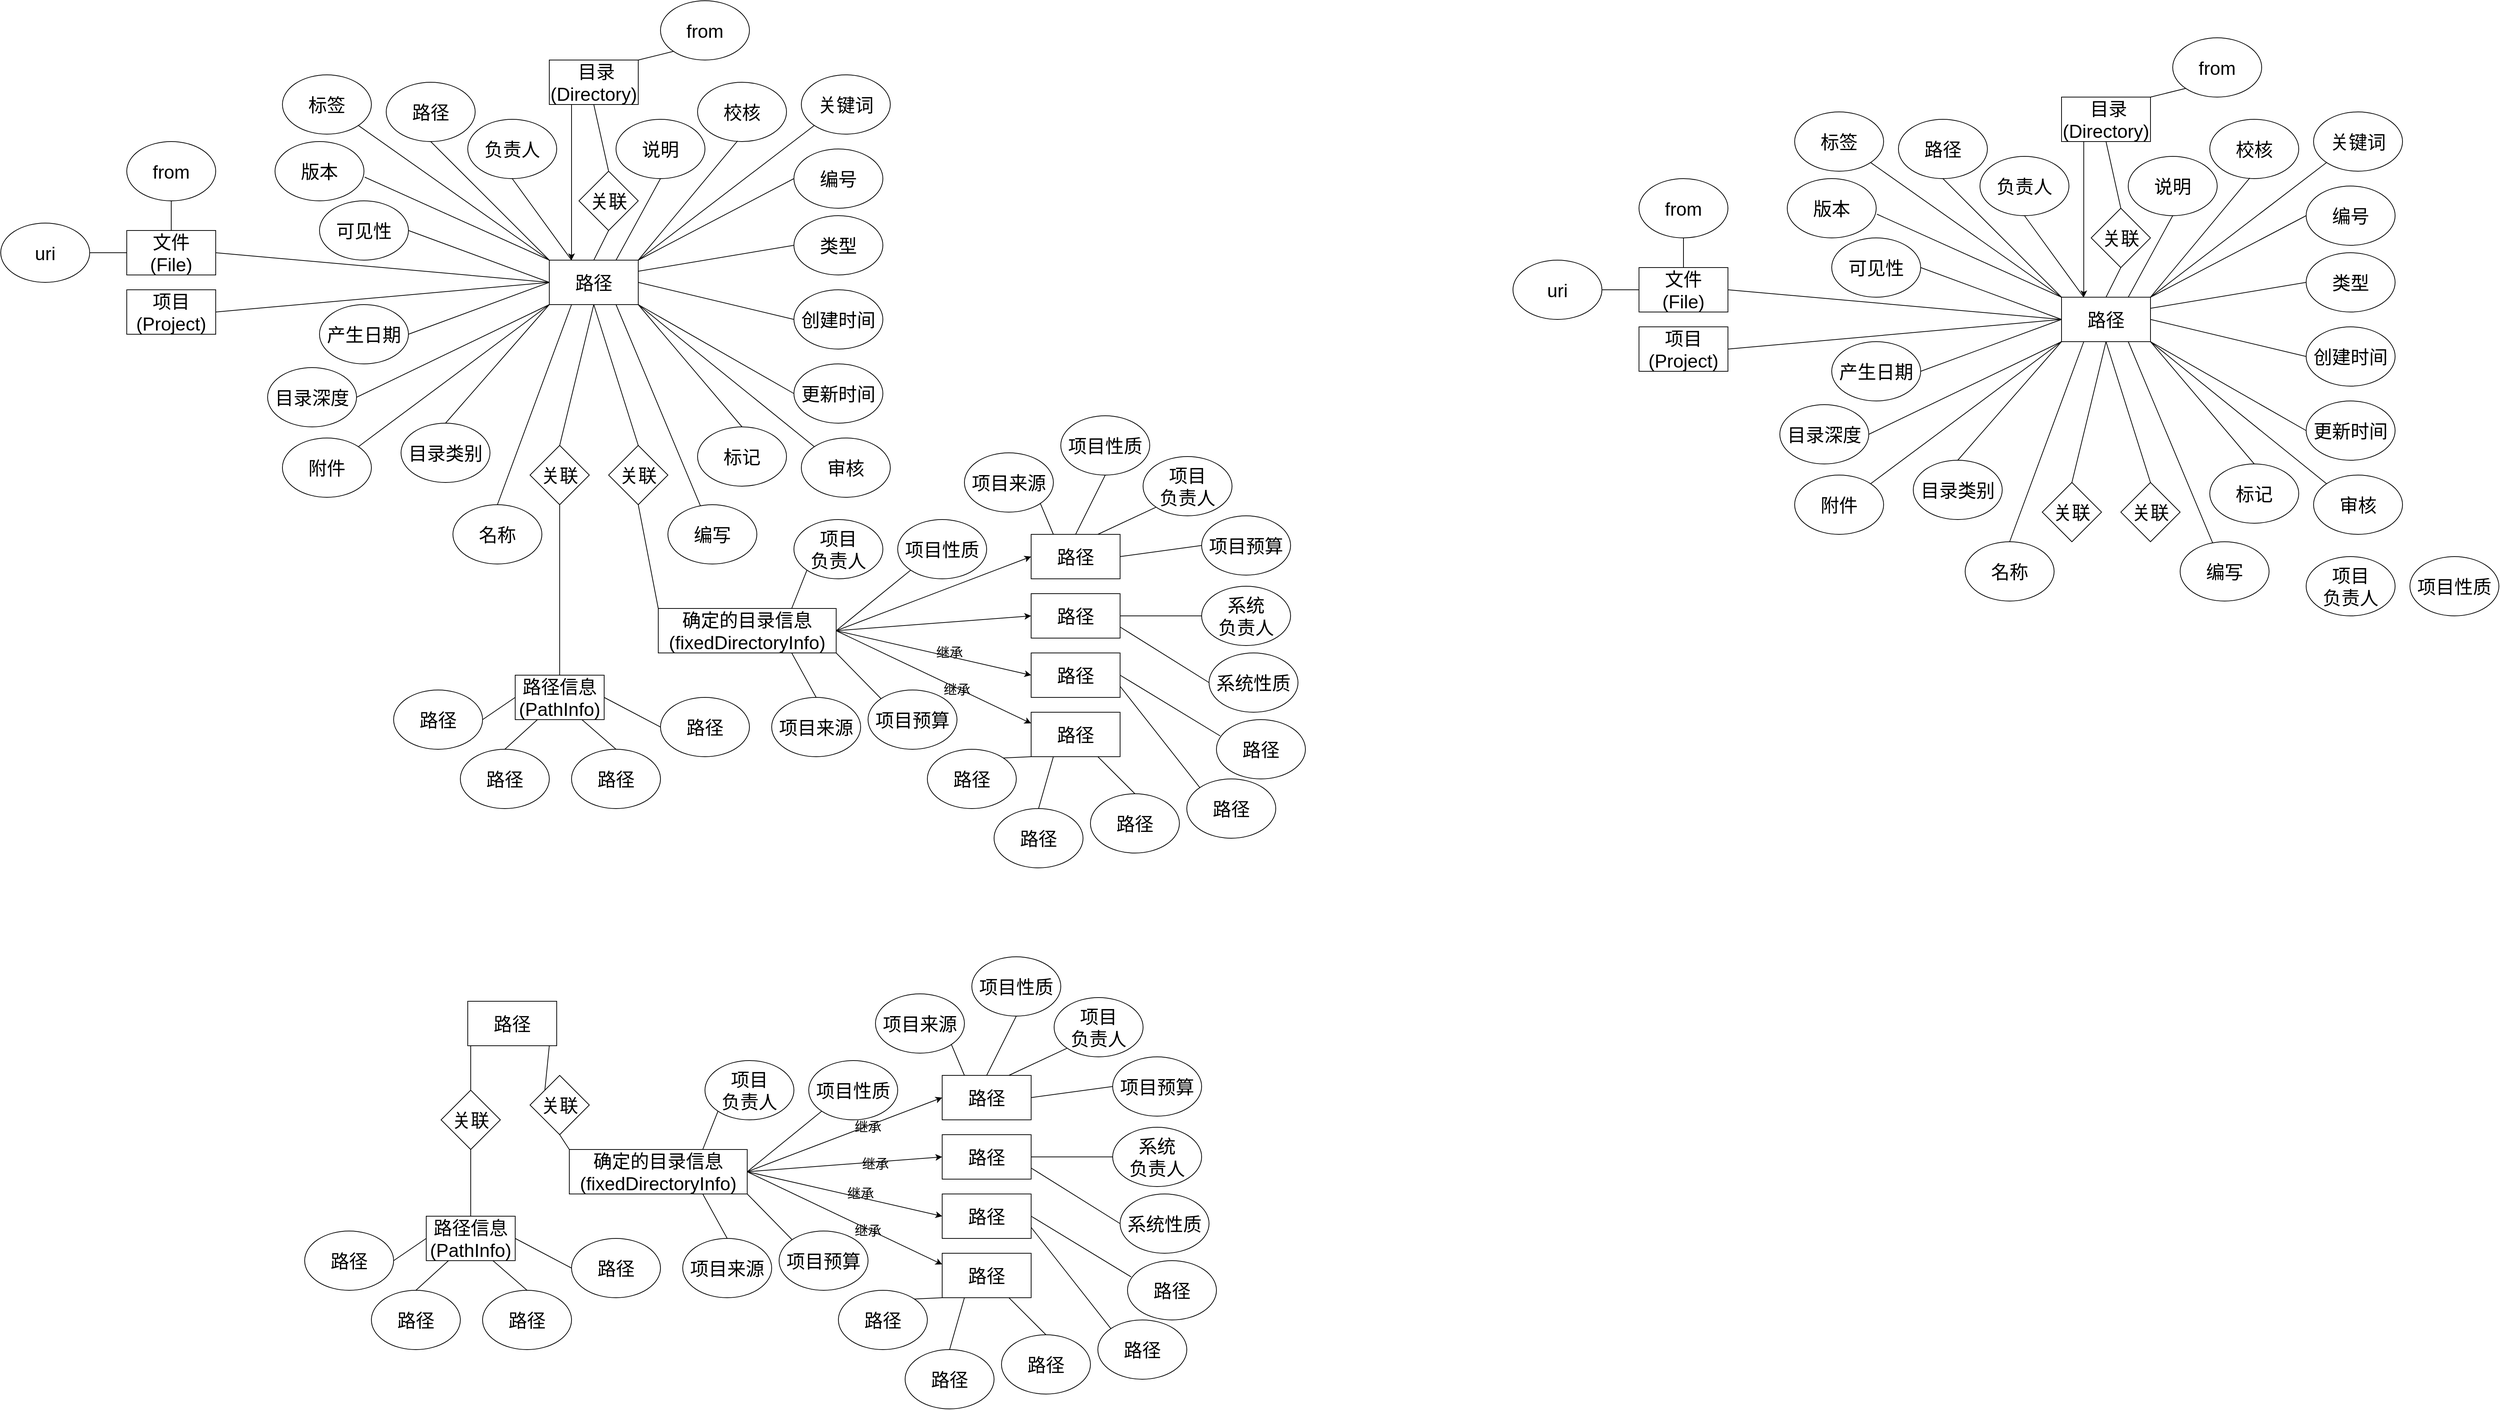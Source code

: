 <mxfile version="14.2.7" type="github">
  <diagram id="C5RBs43oDa-KdzZeNtuy" name="Page-1">
    <mxGraphModel dx="2990" dy="2521" grid="1" gridSize="10" guides="1" tooltips="1" connect="1" arrows="1" fold="1" page="1" pageScale="1" pageWidth="827" pageHeight="1169" math="0" shadow="0">
      <root>
        <mxCell id="WIyWlLk6GJQsqaUBKTNV-0" />
        <mxCell id="WIyWlLk6GJQsqaUBKTNV-1" parent="WIyWlLk6GJQsqaUBKTNV-0" />
        <mxCell id="Mt08PbIIcdnvE-Uucdc--0" value="&lt;font style=&quot;font-size: 25px&quot;&gt;项目预算&lt;/font&gt;" style="ellipse;whiteSpace=wrap;html=1;" parent="WIyWlLk6GJQsqaUBKTNV-1" vertex="1">
          <mxGeometry x="870" y="900" width="120" height="80" as="geometry" />
        </mxCell>
        <mxCell id="Mt08PbIIcdnvE-Uucdc--1" value="&lt;font style=&quot;font-size: 25px&quot;&gt;项目&lt;br&gt;负责人&lt;/font&gt;" style="ellipse;whiteSpace=wrap;html=1;" parent="WIyWlLk6GJQsqaUBKTNV-1" vertex="1">
          <mxGeometry x="770" y="670" width="120" height="80" as="geometry" />
        </mxCell>
        <mxCell id="Mt08PbIIcdnvE-Uucdc--2" value="&lt;font style=&quot;font-size: 25px&quot;&gt;路径&lt;/font&gt;" style="ellipse;whiteSpace=wrap;html=1;" parent="WIyWlLk6GJQsqaUBKTNV-1" vertex="1">
          <mxGeometry x="470" y="980" width="120" height="80" as="geometry" />
        </mxCell>
        <mxCell id="Mt08PbIIcdnvE-Uucdc--3" value="&lt;font style=&quot;font-size: 25px&quot;&gt;路径&lt;/font&gt;" style="ellipse;whiteSpace=wrap;html=1;" parent="WIyWlLk6GJQsqaUBKTNV-1" vertex="1">
          <mxGeometry x="590" y="910" width="120" height="80" as="geometry" />
        </mxCell>
        <mxCell id="Mt08PbIIcdnvE-Uucdc--4" value="&lt;font style=&quot;font-size: 25px&quot;&gt;路径&lt;/font&gt;" style="ellipse;whiteSpace=wrap;html=1;" parent="WIyWlLk6GJQsqaUBKTNV-1" vertex="1">
          <mxGeometry x="1340" y="940" width="120" height="80" as="geometry" />
        </mxCell>
        <mxCell id="Mt08PbIIcdnvE-Uucdc--5" value="&lt;font style=&quot;font-size: 25px&quot;&gt;项目来源&lt;/font&gt;" style="ellipse;whiteSpace=wrap;html=1;" parent="WIyWlLk6GJQsqaUBKTNV-1" vertex="1">
          <mxGeometry x="740" y="910" width="120" height="80" as="geometry" />
        </mxCell>
        <mxCell id="Mt08PbIIcdnvE-Uucdc--6" value="&lt;font style=&quot;font-size: 25px&quot;&gt;路径&lt;/font&gt;" style="ellipse;whiteSpace=wrap;html=1;" parent="WIyWlLk6GJQsqaUBKTNV-1" vertex="1">
          <mxGeometry x="320" y="980" width="120" height="80" as="geometry" />
        </mxCell>
        <mxCell id="Mt08PbIIcdnvE-Uucdc--7" value="&lt;font style=&quot;font-size: 25px&quot;&gt;路径&lt;/font&gt;" style="ellipse;whiteSpace=wrap;html=1;" parent="WIyWlLk6GJQsqaUBKTNV-1" vertex="1">
          <mxGeometry x="230" y="900" width="120" height="80" as="geometry" />
        </mxCell>
        <mxCell id="Mt08PbIIcdnvE-Uucdc--8" value="&lt;font style=&quot;font-size: 25px&quot;&gt;项目性质&lt;/font&gt;" style="ellipse;whiteSpace=wrap;html=1;" parent="WIyWlLk6GJQsqaUBKTNV-1" vertex="1">
          <mxGeometry x="910" y="670" width="120" height="80" as="geometry" />
        </mxCell>
        <mxCell id="Mt08PbIIcdnvE-Uucdc--9" value="&lt;font style=&quot;font-size: 25px&quot;&gt;from&lt;/font&gt;" style="ellipse;whiteSpace=wrap;html=1;" parent="WIyWlLk6GJQsqaUBKTNV-1" vertex="1">
          <mxGeometry x="-130" y="160" width="120" height="80" as="geometry" />
        </mxCell>
        <mxCell id="Mt08PbIIcdnvE-Uucdc--10" value="&lt;font style=&quot;font-size: 25px&quot;&gt;uri&lt;/font&gt;" style="ellipse;whiteSpace=wrap;html=1;" parent="WIyWlLk6GJQsqaUBKTNV-1" vertex="1">
          <mxGeometry x="-300" y="270" width="120" height="80" as="geometry" />
        </mxCell>
        <mxCell id="Mt08PbIIcdnvE-Uucdc--11" value="&lt;font style=&quot;font-size: 25px&quot;&gt;说明&lt;/font&gt;" style="ellipse;whiteSpace=wrap;html=1;" parent="WIyWlLk6GJQsqaUBKTNV-1" vertex="1">
          <mxGeometry x="530" y="130" width="120" height="80" as="geometry" />
        </mxCell>
        <mxCell id="Mt08PbIIcdnvE-Uucdc--12" value="&lt;font style=&quot;font-size: 25px&quot;&gt;名称&lt;/font&gt;" style="ellipse;whiteSpace=wrap;html=1;" parent="WIyWlLk6GJQsqaUBKTNV-1" vertex="1">
          <mxGeometry x="310" y="650" width="120" height="80" as="geometry" />
        </mxCell>
        <mxCell id="Mt08PbIIcdnvE-Uucdc--13" value="&lt;font style=&quot;font-size: 25px&quot;&gt;负责人&lt;/font&gt;" style="ellipse;whiteSpace=wrap;html=1;" parent="WIyWlLk6GJQsqaUBKTNV-1" vertex="1">
          <mxGeometry x="330" y="130" width="120" height="80" as="geometry" />
        </mxCell>
        <mxCell id="Mt08PbIIcdnvE-Uucdc--14" value="&lt;font style=&quot;font-size: 25px&quot;&gt;路径&lt;/font&gt;" style="ellipse;whiteSpace=wrap;html=1;" parent="WIyWlLk6GJQsqaUBKTNV-1" vertex="1">
          <mxGeometry x="220" y="80" width="120" height="80" as="geometry" />
        </mxCell>
        <mxCell id="Mt08PbIIcdnvE-Uucdc--15" value="&lt;font style=&quot;font-size: 25px&quot;&gt;标签&lt;/font&gt;" style="ellipse;whiteSpace=wrap;html=1;" parent="WIyWlLk6GJQsqaUBKTNV-1" vertex="1">
          <mxGeometry x="80" y="70" width="120" height="80" as="geometry" />
        </mxCell>
        <mxCell id="Mt08PbIIcdnvE-Uucdc--16" value="&lt;font style=&quot;font-size: 25px&quot;&gt;版本&lt;/font&gt;" style="ellipse;whiteSpace=wrap;html=1;" parent="WIyWlLk6GJQsqaUBKTNV-1" vertex="1">
          <mxGeometry x="70" y="160" width="120" height="80" as="geometry" />
        </mxCell>
        <mxCell id="Mt08PbIIcdnvE-Uucdc--17" value="&lt;font style=&quot;font-size: 25px&quot;&gt;可见性&lt;/font&gt;" style="ellipse;whiteSpace=wrap;html=1;" parent="WIyWlLk6GJQsqaUBKTNV-1" vertex="1">
          <mxGeometry x="130" y="240" width="120" height="80" as="geometry" />
        </mxCell>
        <mxCell id="Mt08PbIIcdnvE-Uucdc--18" value="&lt;font style=&quot;font-size: 25px&quot;&gt;目录类别&lt;/font&gt;" style="ellipse;whiteSpace=wrap;html=1;" parent="WIyWlLk6GJQsqaUBKTNV-1" vertex="1">
          <mxGeometry x="240" y="540" width="120" height="80" as="geometry" />
        </mxCell>
        <mxCell id="Mt08PbIIcdnvE-Uucdc--19" value="&lt;span style=&quot;font-size: 25px&quot;&gt;目录深度&lt;/span&gt;" style="ellipse;whiteSpace=wrap;html=1;" parent="WIyWlLk6GJQsqaUBKTNV-1" vertex="1">
          <mxGeometry x="60" y="465" width="120" height="80" as="geometry" />
        </mxCell>
        <mxCell id="Mt08PbIIcdnvE-Uucdc--20" value="&lt;font style=&quot;font-size: 25px&quot;&gt;标记&lt;/font&gt;" style="ellipse;whiteSpace=wrap;html=1;" parent="WIyWlLk6GJQsqaUBKTNV-1" vertex="1">
          <mxGeometry x="640" y="545" width="120" height="80" as="geometry" />
        </mxCell>
        <mxCell id="Mt08PbIIcdnvE-Uucdc--21" value="&lt;font style=&quot;font-size: 25px&quot;&gt;产生日期&lt;/font&gt;" style="ellipse;whiteSpace=wrap;html=1;" parent="WIyWlLk6GJQsqaUBKTNV-1" vertex="1">
          <mxGeometry x="130" y="380" width="120" height="80" as="geometry" />
        </mxCell>
        <mxCell id="Mt08PbIIcdnvE-Uucdc--22" value="&lt;font style=&quot;font-size: 25px&quot;&gt;附件&lt;/font&gt;" style="ellipse;whiteSpace=wrap;html=1;" parent="WIyWlLk6GJQsqaUBKTNV-1" vertex="1">
          <mxGeometry x="80" y="560" width="120" height="80" as="geometry" />
        </mxCell>
        <mxCell id="Mt08PbIIcdnvE-Uucdc--23" value="&lt;font style=&quot;font-size: 25px&quot;&gt;类型&lt;/font&gt;" style="ellipse;whiteSpace=wrap;html=1;" parent="WIyWlLk6GJQsqaUBKTNV-1" vertex="1">
          <mxGeometry x="770" y="260" width="120" height="80" as="geometry" />
        </mxCell>
        <mxCell id="Mt08PbIIcdnvE-Uucdc--24" value="&lt;font style=&quot;font-size: 25px&quot;&gt;审核&lt;/font&gt;" style="ellipse;whiteSpace=wrap;html=1;" parent="WIyWlLk6GJQsqaUBKTNV-1" vertex="1">
          <mxGeometry x="780" y="560" width="120" height="80" as="geometry" />
        </mxCell>
        <mxCell id="Mt08PbIIcdnvE-Uucdc--25" value="&lt;font style=&quot;font-size: 25px&quot;&gt;编写&lt;/font&gt;" style="ellipse;whiteSpace=wrap;html=1;" parent="WIyWlLk6GJQsqaUBKTNV-1" vertex="1">
          <mxGeometry x="600" y="650" width="120" height="80" as="geometry" />
        </mxCell>
        <mxCell id="Mt08PbIIcdnvE-Uucdc--26" value="&lt;font style=&quot;font-size: 25px&quot;&gt;校核&lt;/font&gt;" style="ellipse;whiteSpace=wrap;html=1;" parent="WIyWlLk6GJQsqaUBKTNV-1" vertex="1">
          <mxGeometry x="640" y="80" width="120" height="80" as="geometry" />
        </mxCell>
        <mxCell id="Mt08PbIIcdnvE-Uucdc--27" value="&lt;font style=&quot;font-size: 25px&quot;&gt;关键词&lt;/font&gt;" style="ellipse;whiteSpace=wrap;html=1;" parent="WIyWlLk6GJQsqaUBKTNV-1" vertex="1">
          <mxGeometry x="780" y="70" width="120" height="80" as="geometry" />
        </mxCell>
        <mxCell id="Mt08PbIIcdnvE-Uucdc--28" value="&lt;font style=&quot;font-size: 25px&quot;&gt;创建时间&lt;/font&gt;" style="ellipse;whiteSpace=wrap;html=1;" parent="WIyWlLk6GJQsqaUBKTNV-1" vertex="1">
          <mxGeometry x="770" y="360" width="120" height="80" as="geometry" />
        </mxCell>
        <mxCell id="Mt08PbIIcdnvE-Uucdc--29" value="&lt;font style=&quot;font-size: 25px&quot;&gt;更新时间&lt;/font&gt;" style="ellipse;whiteSpace=wrap;html=1;" parent="WIyWlLk6GJQsqaUBKTNV-1" vertex="1">
          <mxGeometry x="770" y="460" width="120" height="80" as="geometry" />
        </mxCell>
        <mxCell id="Mt08PbIIcdnvE-Uucdc--30" value="&lt;span style=&quot;font-size: 25px&quot;&gt;编号&lt;/span&gt;" style="ellipse;whiteSpace=wrap;html=1;" parent="WIyWlLk6GJQsqaUBKTNV-1" vertex="1">
          <mxGeometry x="770" y="170" width="120" height="80" as="geometry" />
        </mxCell>
        <mxCell id="Mt08PbIIcdnvE-Uucdc--32" value="&lt;span style=&quot;font-size: 25px&quot;&gt;&amp;nbsp;目录&lt;br&gt;(Directory)&lt;br&gt;&lt;/span&gt;" style="rounded=0;whiteSpace=wrap;html=1;" parent="WIyWlLk6GJQsqaUBKTNV-1" vertex="1">
          <mxGeometry x="440" y="50" width="120" height="60" as="geometry" />
        </mxCell>
        <mxCell id="Mt08PbIIcdnvE-Uucdc--33" value="&lt;font style=&quot;font-size: 25px&quot;&gt;路径&lt;/font&gt;" style="rounded=0;whiteSpace=wrap;html=1;" parent="WIyWlLk6GJQsqaUBKTNV-1" vertex="1">
          <mxGeometry x="1090" y="930" width="120" height="60" as="geometry" />
        </mxCell>
        <mxCell id="Mt08PbIIcdnvE-Uucdc--34" value="&lt;font style=&quot;font-size: 25px&quot;&gt;路径&lt;/font&gt;" style="rounded=0;whiteSpace=wrap;html=1;" parent="WIyWlLk6GJQsqaUBKTNV-1" vertex="1">
          <mxGeometry x="1090" y="850" width="120" height="60" as="geometry" />
        </mxCell>
        <mxCell id="Mt08PbIIcdnvE-Uucdc--35" value="&lt;font style=&quot;font-size: 25px&quot;&gt;路径&lt;/font&gt;" style="rounded=0;whiteSpace=wrap;html=1;" parent="WIyWlLk6GJQsqaUBKTNV-1" vertex="1">
          <mxGeometry x="1090" y="770" width="120" height="60" as="geometry" />
        </mxCell>
        <mxCell id="Mt08PbIIcdnvE-Uucdc--36" value="&lt;font style=&quot;font-size: 25px&quot;&gt;路径&lt;/font&gt;" style="rounded=0;whiteSpace=wrap;html=1;" parent="WIyWlLk6GJQsqaUBKTNV-1" vertex="1">
          <mxGeometry x="1090" y="690" width="120" height="60" as="geometry" />
        </mxCell>
        <mxCell id="Mt08PbIIcdnvE-Uucdc--37" value="&lt;span style=&quot;font-size: 25px&quot;&gt;确定的目录信息&lt;br&gt;(fixedDirectoryInfo)&lt;br&gt;&lt;/span&gt;" style="rounded=0;whiteSpace=wrap;html=1;" parent="WIyWlLk6GJQsqaUBKTNV-1" vertex="1">
          <mxGeometry x="587" y="790" width="240" height="60" as="geometry" />
        </mxCell>
        <mxCell id="Mt08PbIIcdnvE-Uucdc--38" value="&lt;font style=&quot;font-size: 25px&quot;&gt;路径信息&lt;br&gt;(PathInfo)&lt;br&gt;&lt;/font&gt;" style="rounded=0;whiteSpace=wrap;html=1;" parent="WIyWlLk6GJQsqaUBKTNV-1" vertex="1">
          <mxGeometry x="394" y="880" width="120" height="60" as="geometry" />
        </mxCell>
        <mxCell id="Mt08PbIIcdnvE-Uucdc--39" value="&lt;font style=&quot;font-size: 25px&quot;&gt;文件&lt;br&gt;(File)&lt;/font&gt;" style="rounded=0;whiteSpace=wrap;html=1;" parent="WIyWlLk6GJQsqaUBKTNV-1" vertex="1">
          <mxGeometry x="-130" y="280" width="120" height="60" as="geometry" />
        </mxCell>
        <mxCell id="Mt08PbIIcdnvE-Uucdc--40" value="&lt;font style=&quot;font-size: 25px&quot;&gt;项目(Project)&lt;/font&gt;" style="rounded=0;whiteSpace=wrap;html=1;" parent="WIyWlLk6GJQsqaUBKTNV-1" vertex="1">
          <mxGeometry x="-130" y="360" width="120" height="60" as="geometry" />
        </mxCell>
        <mxCell id="Mt08PbIIcdnvE-Uucdc--41" value="&lt;font style=&quot;font-size: 25px&quot;&gt;路径&lt;/font&gt;" style="rounded=0;whiteSpace=wrap;html=1;" parent="WIyWlLk6GJQsqaUBKTNV-1" vertex="1">
          <mxGeometry x="440" y="320" width="120" height="60" as="geometry" />
        </mxCell>
        <mxCell id="Mt08PbIIcdnvE-Uucdc--52" value="" style="endArrow=none;html=1;entryX=0.25;entryY=0;entryDx=0;entryDy=0;exitX=0.5;exitY=1;exitDx=0;exitDy=0;" parent="WIyWlLk6GJQsqaUBKTNV-1" source="Mt08PbIIcdnvE-Uucdc--13" target="Mt08PbIIcdnvE-Uucdc--41" edge="1">
          <mxGeometry width="50" height="50" relative="1" as="geometry">
            <mxPoint x="360" y="430" as="sourcePoint" />
            <mxPoint x="410" y="380" as="targetPoint" />
          </mxGeometry>
        </mxCell>
        <mxCell id="Mt08PbIIcdnvE-Uucdc--53" value="" style="endArrow=none;html=1;entryX=0.5;entryY=1;entryDx=0;entryDy=0;exitX=0;exitY=0;exitDx=0;exitDy=0;" parent="WIyWlLk6GJQsqaUBKTNV-1" source="Mt08PbIIcdnvE-Uucdc--41" target="Mt08PbIIcdnvE-Uucdc--14" edge="1">
          <mxGeometry width="50" height="50" relative="1" as="geometry">
            <mxPoint x="360" y="430" as="sourcePoint" />
            <mxPoint x="410" y="380" as="targetPoint" />
          </mxGeometry>
        </mxCell>
        <mxCell id="Mt08PbIIcdnvE-Uucdc--54" value="" style="endArrow=none;html=1;exitX=0.5;exitY=0;exitDx=0;exitDy=0;entryX=0.25;entryY=1;entryDx=0;entryDy=0;" parent="WIyWlLk6GJQsqaUBKTNV-1" source="Mt08PbIIcdnvE-Uucdc--12" target="Mt08PbIIcdnvE-Uucdc--41" edge="1">
          <mxGeometry width="50" height="50" relative="1" as="geometry">
            <mxPoint x="360" y="430" as="sourcePoint" />
            <mxPoint x="410" y="380" as="targetPoint" />
          </mxGeometry>
        </mxCell>
        <mxCell id="Mt08PbIIcdnvE-Uucdc--55" value="" style="endArrow=none;html=1;exitX=0.5;exitY=0;exitDx=0;exitDy=0;entryX=0;entryY=1;entryDx=0;entryDy=0;" parent="WIyWlLk6GJQsqaUBKTNV-1" source="Mt08PbIIcdnvE-Uucdc--18" target="Mt08PbIIcdnvE-Uucdc--41" edge="1">
          <mxGeometry width="50" height="50" relative="1" as="geometry">
            <mxPoint x="360" y="430" as="sourcePoint" />
            <mxPoint x="410" y="380" as="targetPoint" />
          </mxGeometry>
        </mxCell>
        <mxCell id="Mt08PbIIcdnvE-Uucdc--56" value="" style="endArrow=none;html=1;exitX=1;exitY=0;exitDx=0;exitDy=0;entryX=0;entryY=1;entryDx=0;entryDy=0;" parent="WIyWlLk6GJQsqaUBKTNV-1" source="Mt08PbIIcdnvE-Uucdc--22" target="Mt08PbIIcdnvE-Uucdc--41" edge="1">
          <mxGeometry width="50" height="50" relative="1" as="geometry">
            <mxPoint x="360" y="430" as="sourcePoint" />
            <mxPoint x="410" y="380" as="targetPoint" />
          </mxGeometry>
        </mxCell>
        <mxCell id="Mt08PbIIcdnvE-Uucdc--57" value="" style="endArrow=none;html=1;exitX=1;exitY=0.5;exitDx=0;exitDy=0;entryX=0;entryY=1;entryDx=0;entryDy=0;" parent="WIyWlLk6GJQsqaUBKTNV-1" source="Mt08PbIIcdnvE-Uucdc--19" target="Mt08PbIIcdnvE-Uucdc--41" edge="1">
          <mxGeometry width="50" height="50" relative="1" as="geometry">
            <mxPoint x="360" y="430" as="sourcePoint" />
            <mxPoint x="410" y="380" as="targetPoint" />
          </mxGeometry>
        </mxCell>
        <mxCell id="Mt08PbIIcdnvE-Uucdc--58" value="" style="endArrow=none;html=1;exitX=1;exitY=0.5;exitDx=0;exitDy=0;entryX=0;entryY=0.5;entryDx=0;entryDy=0;" parent="WIyWlLk6GJQsqaUBKTNV-1" source="Mt08PbIIcdnvE-Uucdc--21" target="Mt08PbIIcdnvE-Uucdc--41" edge="1">
          <mxGeometry width="50" height="50" relative="1" as="geometry">
            <mxPoint x="360" y="430" as="sourcePoint" />
            <mxPoint x="420" y="370" as="targetPoint" />
          </mxGeometry>
        </mxCell>
        <mxCell id="Mt08PbIIcdnvE-Uucdc--59" value="" style="endArrow=none;html=1;exitX=1;exitY=0.5;exitDx=0;exitDy=0;entryX=0;entryY=0.5;entryDx=0;entryDy=0;" parent="WIyWlLk6GJQsqaUBKTNV-1" source="Mt08PbIIcdnvE-Uucdc--17" target="Mt08PbIIcdnvE-Uucdc--41" edge="1">
          <mxGeometry width="50" height="50" relative="1" as="geometry">
            <mxPoint x="360" y="430" as="sourcePoint" />
            <mxPoint x="410" y="380" as="targetPoint" />
          </mxGeometry>
        </mxCell>
        <mxCell id="Mt08PbIIcdnvE-Uucdc--60" value="" style="endArrow=none;html=1;exitX=1.008;exitY=0.6;exitDx=0;exitDy=0;exitPerimeter=0;entryX=0;entryY=0;entryDx=0;entryDy=0;" parent="WIyWlLk6GJQsqaUBKTNV-1" source="Mt08PbIIcdnvE-Uucdc--16" target="Mt08PbIIcdnvE-Uucdc--41" edge="1">
          <mxGeometry width="50" height="50" relative="1" as="geometry">
            <mxPoint x="360" y="430" as="sourcePoint" />
            <mxPoint x="410" y="380" as="targetPoint" />
          </mxGeometry>
        </mxCell>
        <mxCell id="Mt08PbIIcdnvE-Uucdc--61" value="" style="endArrow=none;html=1;exitX=1;exitY=1;exitDx=0;exitDy=0;entryX=0;entryY=0;entryDx=0;entryDy=0;" parent="WIyWlLk6GJQsqaUBKTNV-1" source="Mt08PbIIcdnvE-Uucdc--15" target="Mt08PbIIcdnvE-Uucdc--41" edge="1">
          <mxGeometry width="50" height="50" relative="1" as="geometry">
            <mxPoint x="360" y="430" as="sourcePoint" />
            <mxPoint x="410" y="380" as="targetPoint" />
          </mxGeometry>
        </mxCell>
        <mxCell id="Mt08PbIIcdnvE-Uucdc--62" value="" style="endArrow=none;html=1;exitX=0;exitY=0.5;exitDx=0;exitDy=0;" parent="WIyWlLk6GJQsqaUBKTNV-1" source="Mt08PbIIcdnvE-Uucdc--30" edge="1">
          <mxGeometry width="50" height="50" relative="1" as="geometry">
            <mxPoint x="470" y="430" as="sourcePoint" />
            <mxPoint x="560" y="320" as="targetPoint" />
          </mxGeometry>
        </mxCell>
        <mxCell id="Mt08PbIIcdnvE-Uucdc--63" value="" style="endArrow=none;html=1;exitX=0;exitY=1;exitDx=0;exitDy=0;entryX=1;entryY=0;entryDx=0;entryDy=0;" parent="WIyWlLk6GJQsqaUBKTNV-1" source="Mt08PbIIcdnvE-Uucdc--27" target="Mt08PbIIcdnvE-Uucdc--41" edge="1">
          <mxGeometry width="50" height="50" relative="1" as="geometry">
            <mxPoint x="470" y="430" as="sourcePoint" />
            <mxPoint x="520" y="380" as="targetPoint" />
          </mxGeometry>
        </mxCell>
        <mxCell id="Mt08PbIIcdnvE-Uucdc--64" value="" style="endArrow=none;html=1;exitX=0.45;exitY=0.988;exitDx=0;exitDy=0;exitPerimeter=0;entryX=1;entryY=0;entryDx=0;entryDy=0;" parent="WIyWlLk6GJQsqaUBKTNV-1" source="Mt08PbIIcdnvE-Uucdc--26" target="Mt08PbIIcdnvE-Uucdc--41" edge="1">
          <mxGeometry width="50" height="50" relative="1" as="geometry">
            <mxPoint x="470" y="430" as="sourcePoint" />
            <mxPoint x="520" y="380" as="targetPoint" />
          </mxGeometry>
        </mxCell>
        <mxCell id="Mt08PbIIcdnvE-Uucdc--65" value="" style="endArrow=none;html=1;exitX=0.5;exitY=1;exitDx=0;exitDy=0;entryX=0.75;entryY=0;entryDx=0;entryDy=0;" parent="WIyWlLk6GJQsqaUBKTNV-1" source="Mt08PbIIcdnvE-Uucdc--11" target="Mt08PbIIcdnvE-Uucdc--41" edge="1">
          <mxGeometry width="50" height="50" relative="1" as="geometry">
            <mxPoint x="470" y="430" as="sourcePoint" />
            <mxPoint x="520" y="380" as="targetPoint" />
          </mxGeometry>
        </mxCell>
        <mxCell id="Mt08PbIIcdnvE-Uucdc--66" value="" style="endArrow=none;html=1;exitX=0;exitY=0;exitDx=0;exitDy=0;entryX=1;entryY=1;entryDx=0;entryDy=0;" parent="WIyWlLk6GJQsqaUBKTNV-1" source="Mt08PbIIcdnvE-Uucdc--24" target="Mt08PbIIcdnvE-Uucdc--41" edge="1">
          <mxGeometry width="50" height="50" relative="1" as="geometry">
            <mxPoint x="470" y="430" as="sourcePoint" />
            <mxPoint x="520" y="380" as="targetPoint" />
          </mxGeometry>
        </mxCell>
        <mxCell id="Mt08PbIIcdnvE-Uucdc--67" value="" style="endArrow=none;html=1;exitX=0;exitY=0.5;exitDx=0;exitDy=0;entryX=1;entryY=1;entryDx=0;entryDy=0;" parent="WIyWlLk6GJQsqaUBKTNV-1" source="Mt08PbIIcdnvE-Uucdc--29" target="Mt08PbIIcdnvE-Uucdc--41" edge="1">
          <mxGeometry width="50" height="50" relative="1" as="geometry">
            <mxPoint x="470" y="430" as="sourcePoint" />
            <mxPoint x="520" y="380" as="targetPoint" />
          </mxGeometry>
        </mxCell>
        <mxCell id="Mt08PbIIcdnvE-Uucdc--68" value="" style="endArrow=none;html=1;exitX=0.5;exitY=0;exitDx=0;exitDy=0;entryX=1;entryY=1;entryDx=0;entryDy=0;" parent="WIyWlLk6GJQsqaUBKTNV-1" source="Mt08PbIIcdnvE-Uucdc--20" target="Mt08PbIIcdnvE-Uucdc--41" edge="1">
          <mxGeometry width="50" height="50" relative="1" as="geometry">
            <mxPoint x="470" y="430" as="sourcePoint" />
            <mxPoint x="520" y="380" as="targetPoint" />
          </mxGeometry>
        </mxCell>
        <mxCell id="Mt08PbIIcdnvE-Uucdc--69" value="" style="endArrow=none;html=1;entryX=0.75;entryY=1;entryDx=0;entryDy=0;" parent="WIyWlLk6GJQsqaUBKTNV-1" source="Mt08PbIIcdnvE-Uucdc--25" target="Mt08PbIIcdnvE-Uucdc--41" edge="1">
          <mxGeometry width="50" height="50" relative="1" as="geometry">
            <mxPoint x="470" y="430" as="sourcePoint" />
            <mxPoint x="520" y="380" as="targetPoint" />
          </mxGeometry>
        </mxCell>
        <mxCell id="Mt08PbIIcdnvE-Uucdc--70" value="" style="endArrow=none;html=1;exitX=0;exitY=0.5;exitDx=0;exitDy=0;entryX=1;entryY=0.25;entryDx=0;entryDy=0;" parent="WIyWlLk6GJQsqaUBKTNV-1" source="Mt08PbIIcdnvE-Uucdc--23" target="Mt08PbIIcdnvE-Uucdc--41" edge="1">
          <mxGeometry width="50" height="50" relative="1" as="geometry">
            <mxPoint x="470" y="430" as="sourcePoint" />
            <mxPoint x="520" y="380" as="targetPoint" />
          </mxGeometry>
        </mxCell>
        <mxCell id="Mt08PbIIcdnvE-Uucdc--71" value="" style="endArrow=none;html=1;exitX=0;exitY=0.5;exitDx=0;exitDy=0;entryX=1;entryY=0.5;entryDx=0;entryDy=0;" parent="WIyWlLk6GJQsqaUBKTNV-1" source="Mt08PbIIcdnvE-Uucdc--28" target="Mt08PbIIcdnvE-Uucdc--41" edge="1">
          <mxGeometry width="50" height="50" relative="1" as="geometry">
            <mxPoint x="470" y="430" as="sourcePoint" />
            <mxPoint x="520" y="380" as="targetPoint" />
          </mxGeometry>
        </mxCell>
        <mxCell id="Mt08PbIIcdnvE-Uucdc--72" value="" style="endArrow=none;html=1;exitX=0;exitY=0.5;exitDx=0;exitDy=0;entryX=1;entryY=0.5;entryDx=0;entryDy=0;" parent="WIyWlLk6GJQsqaUBKTNV-1" source="Mt08PbIIcdnvE-Uucdc--41" target="Mt08PbIIcdnvE-Uucdc--40" edge="1">
          <mxGeometry width="50" height="50" relative="1" as="geometry">
            <mxPoint x="470" y="430" as="sourcePoint" />
            <mxPoint x="40" y="340" as="targetPoint" />
          </mxGeometry>
        </mxCell>
        <mxCell id="Mt08PbIIcdnvE-Uucdc--74" value="" style="endArrow=none;html=1;entryX=1;entryY=0.5;entryDx=0;entryDy=0;exitX=0;exitY=0.5;exitDx=0;exitDy=0;" parent="WIyWlLk6GJQsqaUBKTNV-1" source="Mt08PbIIcdnvE-Uucdc--39" target="Mt08PbIIcdnvE-Uucdc--10" edge="1">
          <mxGeometry width="50" height="50" relative="1" as="geometry">
            <mxPoint x="30" y="400" as="sourcePoint" />
            <mxPoint x="80" y="350" as="targetPoint" />
          </mxGeometry>
        </mxCell>
        <mxCell id="Mt08PbIIcdnvE-Uucdc--75" value="" style="endArrow=none;html=1;entryX=0.5;entryY=1;entryDx=0;entryDy=0;exitX=0.5;exitY=0;exitDx=0;exitDy=0;" parent="WIyWlLk6GJQsqaUBKTNV-1" source="Mt08PbIIcdnvE-Uucdc--39" target="Mt08PbIIcdnvE-Uucdc--9" edge="1">
          <mxGeometry width="50" height="50" relative="1" as="geometry">
            <mxPoint x="30" y="400" as="sourcePoint" />
            <mxPoint x="80" y="350" as="targetPoint" />
          </mxGeometry>
        </mxCell>
        <mxCell id="Mt08PbIIcdnvE-Uucdc--76" value="" style="endArrow=none;html=1;entryX=1;entryY=0.5;entryDx=0;entryDy=0;exitX=0;exitY=0.5;exitDx=0;exitDy=0;" parent="WIyWlLk6GJQsqaUBKTNV-1" source="Mt08PbIIcdnvE-Uucdc--41" target="Mt08PbIIcdnvE-Uucdc--39" edge="1">
          <mxGeometry width="50" height="50" relative="1" as="geometry">
            <mxPoint x="30" y="400" as="sourcePoint" />
            <mxPoint x="80" y="350" as="targetPoint" />
          </mxGeometry>
        </mxCell>
        <mxCell id="Mt08PbIIcdnvE-Uucdc--77" value="&lt;font style=&quot;font-size: 25px&quot;&gt;关联&lt;/font&gt;" style="rhombus;whiteSpace=wrap;html=1;" parent="WIyWlLk6GJQsqaUBKTNV-1" vertex="1">
          <mxGeometry x="414" y="570" width="80" height="80" as="geometry" />
        </mxCell>
        <mxCell id="Mt08PbIIcdnvE-Uucdc--78" value="&lt;font style=&quot;font-size: 25px&quot;&gt;关联&lt;/font&gt;" style="rhombus;whiteSpace=wrap;html=1;" parent="WIyWlLk6GJQsqaUBKTNV-1" vertex="1">
          <mxGeometry x="520" y="570" width="80" height="80" as="geometry" />
        </mxCell>
        <mxCell id="Mt08PbIIcdnvE-Uucdc--79" value="" style="endArrow=none;html=1;entryX=0.5;entryY=1;entryDx=0;entryDy=0;exitX=0.5;exitY=0;exitDx=0;exitDy=0;" parent="WIyWlLk6GJQsqaUBKTNV-1" source="Mt08PbIIcdnvE-Uucdc--78" target="Mt08PbIIcdnvE-Uucdc--41" edge="1">
          <mxGeometry width="50" height="50" relative="1" as="geometry">
            <mxPoint x="430" y="560" as="sourcePoint" />
            <mxPoint x="480" y="510" as="targetPoint" />
          </mxGeometry>
        </mxCell>
        <mxCell id="Mt08PbIIcdnvE-Uucdc--80" value="" style="endArrow=none;html=1;entryX=0.5;entryY=1;entryDx=0;entryDy=0;exitX=0.5;exitY=0;exitDx=0;exitDy=0;" parent="WIyWlLk6GJQsqaUBKTNV-1" source="Mt08PbIIcdnvE-Uucdc--77" target="Mt08PbIIcdnvE-Uucdc--41" edge="1">
          <mxGeometry width="50" height="50" relative="1" as="geometry">
            <mxPoint x="430" y="560" as="sourcePoint" />
            <mxPoint x="480" y="510" as="targetPoint" />
          </mxGeometry>
        </mxCell>
        <mxCell id="Mt08PbIIcdnvE-Uucdc--81" value="" style="endArrow=none;html=1;entryX=0.5;entryY=1;entryDx=0;entryDy=0;exitX=0;exitY=0;exitDx=0;exitDy=0;" parent="WIyWlLk6GJQsqaUBKTNV-1" source="Mt08PbIIcdnvE-Uucdc--37" target="Mt08PbIIcdnvE-Uucdc--78" edge="1">
          <mxGeometry width="50" height="50" relative="1" as="geometry">
            <mxPoint x="550" y="770" as="sourcePoint" />
            <mxPoint x="480" y="510" as="targetPoint" />
          </mxGeometry>
        </mxCell>
        <mxCell id="Mt08PbIIcdnvE-Uucdc--82" value="" style="endArrow=none;html=1;exitX=0.5;exitY=1;exitDx=0;exitDy=0;entryX=0.5;entryY=0;entryDx=0;entryDy=0;" parent="WIyWlLk6GJQsqaUBKTNV-1" source="Mt08PbIIcdnvE-Uucdc--77" target="Mt08PbIIcdnvE-Uucdc--38" edge="1">
          <mxGeometry width="50" height="50" relative="1" as="geometry">
            <mxPoint x="430" y="560" as="sourcePoint" />
            <mxPoint x="470" y="770" as="targetPoint" />
          </mxGeometry>
        </mxCell>
        <mxCell id="Mt08PbIIcdnvE-Uucdc--83" value="" style="endArrow=none;html=1;entryX=1;entryY=0.5;entryDx=0;entryDy=0;exitX=0;exitY=0.5;exitDx=0;exitDy=0;" parent="WIyWlLk6GJQsqaUBKTNV-1" source="Mt08PbIIcdnvE-Uucdc--3" target="Mt08PbIIcdnvE-Uucdc--38" edge="1">
          <mxGeometry width="50" height="50" relative="1" as="geometry">
            <mxPoint x="320" y="1040" as="sourcePoint" />
            <mxPoint x="370" y="990" as="targetPoint" />
          </mxGeometry>
        </mxCell>
        <mxCell id="Mt08PbIIcdnvE-Uucdc--84" value="" style="endArrow=none;html=1;exitX=0.75;exitY=1;exitDx=0;exitDy=0;entryX=0.5;entryY=0;entryDx=0;entryDy=0;" parent="WIyWlLk6GJQsqaUBKTNV-1" source="Mt08PbIIcdnvE-Uucdc--38" target="Mt08PbIIcdnvE-Uucdc--2" edge="1">
          <mxGeometry width="50" height="50" relative="1" as="geometry">
            <mxPoint x="320" y="1040" as="sourcePoint" />
            <mxPoint x="370" y="990" as="targetPoint" />
          </mxGeometry>
        </mxCell>
        <mxCell id="Mt08PbIIcdnvE-Uucdc--85" value="" style="endArrow=none;html=1;exitX=0.5;exitY=0;exitDx=0;exitDy=0;entryX=0.25;entryY=1;entryDx=0;entryDy=0;" parent="WIyWlLk6GJQsqaUBKTNV-1" source="Mt08PbIIcdnvE-Uucdc--6" target="Mt08PbIIcdnvE-Uucdc--38" edge="1">
          <mxGeometry width="50" height="50" relative="1" as="geometry">
            <mxPoint x="320" y="1040" as="sourcePoint" />
            <mxPoint x="370" y="990" as="targetPoint" />
          </mxGeometry>
        </mxCell>
        <mxCell id="Mt08PbIIcdnvE-Uucdc--86" value="" style="endArrow=none;html=1;exitX=1;exitY=0.5;exitDx=0;exitDy=0;entryX=0;entryY=0.5;entryDx=0;entryDy=0;" parent="WIyWlLk6GJQsqaUBKTNV-1" source="Mt08PbIIcdnvE-Uucdc--7" target="Mt08PbIIcdnvE-Uucdc--38" edge="1">
          <mxGeometry width="50" height="50" relative="1" as="geometry">
            <mxPoint x="320" y="1040" as="sourcePoint" />
            <mxPoint x="370" y="990" as="targetPoint" />
          </mxGeometry>
        </mxCell>
        <mxCell id="Mt08PbIIcdnvE-Uucdc--87" value="" style="endArrow=none;html=1;exitX=0.75;exitY=0;exitDx=0;exitDy=0;entryX=0;entryY=1;entryDx=0;entryDy=0;" parent="WIyWlLk6GJQsqaUBKTNV-1" source="Mt08PbIIcdnvE-Uucdc--37" target="Mt08PbIIcdnvE-Uucdc--1" edge="1">
          <mxGeometry width="50" height="50" relative="1" as="geometry">
            <mxPoint x="990" y="920" as="sourcePoint" />
            <mxPoint x="1040" y="870" as="targetPoint" />
          </mxGeometry>
        </mxCell>
        <mxCell id="Mt08PbIIcdnvE-Uucdc--88" value="" style="endArrow=none;html=1;exitX=1;exitY=0.5;exitDx=0;exitDy=0;entryX=0;entryY=1;entryDx=0;entryDy=0;" parent="WIyWlLk6GJQsqaUBKTNV-1" source="Mt08PbIIcdnvE-Uucdc--37" target="Mt08PbIIcdnvE-Uucdc--8" edge="1">
          <mxGeometry width="50" height="50" relative="1" as="geometry">
            <mxPoint x="990" y="920" as="sourcePoint" />
            <mxPoint x="1040" y="870" as="targetPoint" />
          </mxGeometry>
        </mxCell>
        <mxCell id="Mt08PbIIcdnvE-Uucdc--89" value="" style="endArrow=none;html=1;exitX=0;exitY=0;exitDx=0;exitDy=0;entryX=1;entryY=1;entryDx=0;entryDy=0;" parent="WIyWlLk6GJQsqaUBKTNV-1" source="Mt08PbIIcdnvE-Uucdc--0" target="Mt08PbIIcdnvE-Uucdc--37" edge="1">
          <mxGeometry width="50" height="50" relative="1" as="geometry">
            <mxPoint x="990" y="920" as="sourcePoint" />
            <mxPoint x="1040" y="870" as="targetPoint" />
          </mxGeometry>
        </mxCell>
        <mxCell id="Mt08PbIIcdnvE-Uucdc--90" value="" style="endArrow=none;html=1;exitX=0.5;exitY=0;exitDx=0;exitDy=0;entryX=0.75;entryY=1;entryDx=0;entryDy=0;" parent="WIyWlLk6GJQsqaUBKTNV-1" source="Mt08PbIIcdnvE-Uucdc--5" target="Mt08PbIIcdnvE-Uucdc--37" edge="1">
          <mxGeometry width="50" height="50" relative="1" as="geometry">
            <mxPoint x="990" y="920" as="sourcePoint" />
            <mxPoint x="1040" y="870" as="targetPoint" />
          </mxGeometry>
        </mxCell>
        <mxCell id="Mt08PbIIcdnvE-Uucdc--91" value="" style="endArrow=none;html=1;exitX=0.5;exitY=0;exitDx=0;exitDy=0;entryX=0.5;entryY=1;entryDx=0;entryDy=0;" parent="WIyWlLk6GJQsqaUBKTNV-1" source="Mt08PbIIcdnvE-Uucdc--92" target="Mt08PbIIcdnvE-Uucdc--32" edge="1">
          <mxGeometry width="50" height="50" relative="1" as="geometry">
            <mxPoint x="430" y="400" as="sourcePoint" />
            <mxPoint x="480" y="350" as="targetPoint" />
          </mxGeometry>
        </mxCell>
        <mxCell id="Mt08PbIIcdnvE-Uucdc--92" value="&lt;font style=&quot;font-size: 25px&quot;&gt;关联&lt;/font&gt;" style="rhombus;whiteSpace=wrap;html=1;" parent="WIyWlLk6GJQsqaUBKTNV-1" vertex="1">
          <mxGeometry x="480" y="200" width="80" height="80" as="geometry" />
        </mxCell>
        <mxCell id="Mt08PbIIcdnvE-Uucdc--93" value="" style="endArrow=classic;html=1;exitX=0.25;exitY=1;exitDx=0;exitDy=0;entryX=0.25;entryY=0;entryDx=0;entryDy=0;" parent="WIyWlLk6GJQsqaUBKTNV-1" source="Mt08PbIIcdnvE-Uucdc--32" target="Mt08PbIIcdnvE-Uucdc--41" edge="1">
          <mxGeometry width="50" height="50" relative="1" as="geometry">
            <mxPoint x="330" y="420" as="sourcePoint" />
            <mxPoint x="380" y="370" as="targetPoint" />
          </mxGeometry>
        </mxCell>
        <mxCell id="Mt08PbIIcdnvE-Uucdc--94" value="" style="endArrow=none;html=1;entryX=0.5;entryY=1;entryDx=0;entryDy=0;exitX=0.5;exitY=0;exitDx=0;exitDy=0;" parent="WIyWlLk6GJQsqaUBKTNV-1" source="Mt08PbIIcdnvE-Uucdc--41" target="Mt08PbIIcdnvE-Uucdc--92" edge="1">
          <mxGeometry width="50" height="50" relative="1" as="geometry">
            <mxPoint x="330" y="420" as="sourcePoint" />
            <mxPoint x="380" y="370" as="targetPoint" />
          </mxGeometry>
        </mxCell>
        <mxCell id="Mt08PbIIcdnvE-Uucdc--95" value="&lt;font style=&quot;font-size: 25px&quot;&gt;from&lt;/font&gt;" style="ellipse;whiteSpace=wrap;html=1;" parent="WIyWlLk6GJQsqaUBKTNV-1" vertex="1">
          <mxGeometry x="590" y="-30" width="120" height="80" as="geometry" />
        </mxCell>
        <mxCell id="Mt08PbIIcdnvE-Uucdc--96" value="" style="endArrow=none;html=1;exitX=1;exitY=0;exitDx=0;exitDy=0;entryX=0;entryY=1;entryDx=0;entryDy=0;" parent="WIyWlLk6GJQsqaUBKTNV-1" source="Mt08PbIIcdnvE-Uucdc--32" target="Mt08PbIIcdnvE-Uucdc--95" edge="1">
          <mxGeometry width="50" height="50" relative="1" as="geometry">
            <mxPoint x="340" y="330" as="sourcePoint" />
            <mxPoint x="390" y="280" as="targetPoint" />
          </mxGeometry>
        </mxCell>
        <mxCell id="Mt08PbIIcdnvE-Uucdc--97" value="" style="endArrow=classic;html=1;entryX=0;entryY=0.25;entryDx=0;entryDy=0;exitX=1;exitY=0.5;exitDx=0;exitDy=0;" parent="WIyWlLk6GJQsqaUBKTNV-1" source="Mt08PbIIcdnvE-Uucdc--37" target="Mt08PbIIcdnvE-Uucdc--33" edge="1">
          <mxGeometry width="50" height="50" relative="1" as="geometry">
            <mxPoint x="780" y="880" as="sourcePoint" />
            <mxPoint x="830" y="830" as="targetPoint" />
          </mxGeometry>
        </mxCell>
        <mxCell id="Mt08PbIIcdnvE-Uucdc--98" value="" style="endArrow=classic;html=1;entryX=0;entryY=0.5;entryDx=0;entryDy=0;exitX=1;exitY=0.5;exitDx=0;exitDy=0;" parent="WIyWlLk6GJQsqaUBKTNV-1" source="Mt08PbIIcdnvE-Uucdc--37" target="Mt08PbIIcdnvE-Uucdc--34" edge="1">
          <mxGeometry width="50" height="50" relative="1" as="geometry">
            <mxPoint x="780" y="880" as="sourcePoint" />
            <mxPoint x="830" y="830" as="targetPoint" />
          </mxGeometry>
        </mxCell>
        <mxCell id="Mt08PbIIcdnvE-Uucdc--99" value="" style="endArrow=classic;html=1;entryX=0;entryY=0.5;entryDx=0;entryDy=0;exitX=1;exitY=0.5;exitDx=0;exitDy=0;" parent="WIyWlLk6GJQsqaUBKTNV-1" source="Mt08PbIIcdnvE-Uucdc--37" target="Mt08PbIIcdnvE-Uucdc--35" edge="1">
          <mxGeometry width="50" height="50" relative="1" as="geometry">
            <mxPoint x="1000" y="810" as="sourcePoint" />
            <mxPoint x="830" y="830" as="targetPoint" />
          </mxGeometry>
        </mxCell>
        <mxCell id="Mt08PbIIcdnvE-Uucdc--100" value="" style="endArrow=classic;html=1;entryX=0;entryY=0.5;entryDx=0;entryDy=0;exitX=1;exitY=0.5;exitDx=0;exitDy=0;" parent="WIyWlLk6GJQsqaUBKTNV-1" source="Mt08PbIIcdnvE-Uucdc--37" target="Mt08PbIIcdnvE-Uucdc--36" edge="1">
          <mxGeometry width="50" height="50" relative="1" as="geometry">
            <mxPoint x="990" y="770" as="sourcePoint" />
            <mxPoint x="830" y="830" as="targetPoint" />
          </mxGeometry>
        </mxCell>
        <mxCell id="Mt08PbIIcdnvE-Uucdc--101" value="&lt;font style=&quot;font-size: 25px&quot;&gt;路径&lt;/font&gt;" style="ellipse;whiteSpace=wrap;html=1;" parent="WIyWlLk6GJQsqaUBKTNV-1" vertex="1">
          <mxGeometry x="1300" y="1020" width="120" height="80" as="geometry" />
        </mxCell>
        <mxCell id="Mt08PbIIcdnvE-Uucdc--102" value="&lt;font style=&quot;font-size: 25px&quot;&gt;路径&lt;/font&gt;" style="ellipse;whiteSpace=wrap;html=1;" parent="WIyWlLk6GJQsqaUBKTNV-1" vertex="1">
          <mxGeometry x="1170" y="1040" width="120" height="80" as="geometry" />
        </mxCell>
        <mxCell id="Mt08PbIIcdnvE-Uucdc--103" value="&lt;font style=&quot;font-size: 25px&quot;&gt;路径&lt;/font&gt;" style="ellipse;whiteSpace=wrap;html=1;" parent="WIyWlLk6GJQsqaUBKTNV-1" vertex="1">
          <mxGeometry x="1040" y="1060" width="120" height="80" as="geometry" />
        </mxCell>
        <mxCell id="Mt08PbIIcdnvE-Uucdc--104" value="&lt;font style=&quot;font-size: 25px&quot;&gt;路径&lt;/font&gt;" style="ellipse;whiteSpace=wrap;html=1;" parent="WIyWlLk6GJQsqaUBKTNV-1" vertex="1">
          <mxGeometry x="950" y="980" width="120" height="80" as="geometry" />
        </mxCell>
        <mxCell id="Mt08PbIIcdnvE-Uucdc--105" value="&lt;font style=&quot;font-size: 25px&quot;&gt;系统性质&lt;/font&gt;" style="ellipse;whiteSpace=wrap;html=1;" parent="WIyWlLk6GJQsqaUBKTNV-1" vertex="1">
          <mxGeometry x="1330" y="850" width="120" height="80" as="geometry" />
        </mxCell>
        <mxCell id="Mt08PbIIcdnvE-Uucdc--106" value="&lt;font style=&quot;font-size: 25px&quot;&gt;系统&lt;br&gt;负责人&lt;/font&gt;" style="ellipse;whiteSpace=wrap;html=1;" parent="WIyWlLk6GJQsqaUBKTNV-1" vertex="1">
          <mxGeometry x="1320" y="760" width="120" height="80" as="geometry" />
        </mxCell>
        <mxCell id="Mt08PbIIcdnvE-Uucdc--107" value="&lt;font style=&quot;font-size: 25px&quot;&gt;项目来源&lt;/font&gt;" style="ellipse;whiteSpace=wrap;html=1;" parent="WIyWlLk6GJQsqaUBKTNV-1" vertex="1">
          <mxGeometry x="1000" y="580" width="120" height="80" as="geometry" />
        </mxCell>
        <mxCell id="Mt08PbIIcdnvE-Uucdc--108" value="&lt;font style=&quot;font-size: 25px&quot;&gt;项目性质&lt;br&gt;&lt;/font&gt;" style="ellipse;whiteSpace=wrap;html=1;" parent="WIyWlLk6GJQsqaUBKTNV-1" vertex="1">
          <mxGeometry x="1130" y="530" width="120" height="80" as="geometry" />
        </mxCell>
        <mxCell id="Mt08PbIIcdnvE-Uucdc--109" value="&lt;font style=&quot;font-size: 25px&quot;&gt;项目预算&lt;br&gt;&lt;/font&gt;" style="ellipse;whiteSpace=wrap;html=1;" parent="WIyWlLk6GJQsqaUBKTNV-1" vertex="1">
          <mxGeometry x="1320" y="665" width="120" height="80" as="geometry" />
        </mxCell>
        <mxCell id="Mt08PbIIcdnvE-Uucdc--110" value="&lt;font style=&quot;font-size: 25px&quot;&gt;项目&lt;br&gt;负责人&lt;/font&gt;" style="ellipse;whiteSpace=wrap;html=1;" parent="WIyWlLk6GJQsqaUBKTNV-1" vertex="1">
          <mxGeometry x="1241" y="585" width="120" height="80" as="geometry" />
        </mxCell>
        <mxCell id="Mt08PbIIcdnvE-Uucdc--111" value="" style="endArrow=none;html=1;exitX=1;exitY=0.75;exitDx=0;exitDy=0;entryX=0;entryY=0.5;entryDx=0;entryDy=0;" parent="WIyWlLk6GJQsqaUBKTNV-1" source="Mt08PbIIcdnvE-Uucdc--35" target="Mt08PbIIcdnvE-Uucdc--105" edge="1">
          <mxGeometry width="50" height="50" relative="1" as="geometry">
            <mxPoint x="890" y="850" as="sourcePoint" />
            <mxPoint x="940" y="800" as="targetPoint" />
          </mxGeometry>
        </mxCell>
        <mxCell id="Mt08PbIIcdnvE-Uucdc--112" value="" style="endArrow=none;html=1;exitX=1;exitY=0.5;exitDx=0;exitDy=0;entryX=0;entryY=0.5;entryDx=0;entryDy=0;" parent="WIyWlLk6GJQsqaUBKTNV-1" source="Mt08PbIIcdnvE-Uucdc--35" target="Mt08PbIIcdnvE-Uucdc--106" edge="1">
          <mxGeometry width="50" height="50" relative="1" as="geometry">
            <mxPoint x="890" y="850" as="sourcePoint" />
            <mxPoint x="940" y="800" as="targetPoint" />
          </mxGeometry>
        </mxCell>
        <mxCell id="Mt08PbIIcdnvE-Uucdc--113" value="" style="endArrow=none;html=1;entryX=1;entryY=0.5;entryDx=0;entryDy=0;exitX=0;exitY=0.5;exitDx=0;exitDy=0;" parent="WIyWlLk6GJQsqaUBKTNV-1" source="Mt08PbIIcdnvE-Uucdc--109" target="Mt08PbIIcdnvE-Uucdc--36" edge="1">
          <mxGeometry width="50" height="50" relative="1" as="geometry">
            <mxPoint x="890" y="850" as="sourcePoint" />
            <mxPoint x="940" y="800" as="targetPoint" />
          </mxGeometry>
        </mxCell>
        <mxCell id="Mt08PbIIcdnvE-Uucdc--114" value="" style="endArrow=none;html=1;exitX=0.75;exitY=0;exitDx=0;exitDy=0;entryX=0;entryY=1;entryDx=0;entryDy=0;" parent="WIyWlLk6GJQsqaUBKTNV-1" source="Mt08PbIIcdnvE-Uucdc--36" target="Mt08PbIIcdnvE-Uucdc--110" edge="1">
          <mxGeometry width="50" height="50" relative="1" as="geometry">
            <mxPoint x="930" y="840" as="sourcePoint" />
            <mxPoint x="940" y="800" as="targetPoint" />
          </mxGeometry>
        </mxCell>
        <mxCell id="Mt08PbIIcdnvE-Uucdc--115" value="" style="endArrow=none;html=1;exitX=0.5;exitY=1;exitDx=0;exitDy=0;entryX=0.5;entryY=0;entryDx=0;entryDy=0;" parent="WIyWlLk6GJQsqaUBKTNV-1" source="Mt08PbIIcdnvE-Uucdc--108" target="Mt08PbIIcdnvE-Uucdc--36" edge="1">
          <mxGeometry width="50" height="50" relative="1" as="geometry">
            <mxPoint x="890" y="850" as="sourcePoint" />
            <mxPoint x="940" y="800" as="targetPoint" />
          </mxGeometry>
        </mxCell>
        <mxCell id="Mt08PbIIcdnvE-Uucdc--116" value="" style="endArrow=none;html=1;exitX=0.25;exitY=0;exitDx=0;exitDy=0;entryX=1;entryY=1;entryDx=0;entryDy=0;" parent="WIyWlLk6GJQsqaUBKTNV-1" source="Mt08PbIIcdnvE-Uucdc--36" target="Mt08PbIIcdnvE-Uucdc--107" edge="1">
          <mxGeometry width="50" height="50" relative="1" as="geometry">
            <mxPoint x="890" y="850" as="sourcePoint" />
            <mxPoint x="940" y="800" as="targetPoint" />
          </mxGeometry>
        </mxCell>
        <mxCell id="Mt08PbIIcdnvE-Uucdc--117" value="" style="endArrow=none;html=1;exitX=1;exitY=0.5;exitDx=0;exitDy=0;entryX=0.042;entryY=0.275;entryDx=0;entryDy=0;entryPerimeter=0;" parent="WIyWlLk6GJQsqaUBKTNV-1" source="Mt08PbIIcdnvE-Uucdc--34" target="Mt08PbIIcdnvE-Uucdc--4" edge="1">
          <mxGeometry width="50" height="50" relative="1" as="geometry">
            <mxPoint x="890" y="850" as="sourcePoint" />
            <mxPoint x="940" y="800" as="targetPoint" />
          </mxGeometry>
        </mxCell>
        <mxCell id="Mt08PbIIcdnvE-Uucdc--118" value="" style="endArrow=none;html=1;entryX=1;entryY=0.75;entryDx=0;entryDy=0;exitX=0;exitY=0;exitDx=0;exitDy=0;" parent="WIyWlLk6GJQsqaUBKTNV-1" source="Mt08PbIIcdnvE-Uucdc--101" target="Mt08PbIIcdnvE-Uucdc--34" edge="1">
          <mxGeometry width="50" height="50" relative="1" as="geometry">
            <mxPoint x="890" y="850" as="sourcePoint" />
            <mxPoint x="940" y="800" as="targetPoint" />
          </mxGeometry>
        </mxCell>
        <mxCell id="Mt08PbIIcdnvE-Uucdc--119" value="" style="endArrow=none;html=1;exitX=0.75;exitY=1;exitDx=0;exitDy=0;entryX=0.5;entryY=0;entryDx=0;entryDy=0;" parent="WIyWlLk6GJQsqaUBKTNV-1" source="Mt08PbIIcdnvE-Uucdc--33" target="Mt08PbIIcdnvE-Uucdc--102" edge="1">
          <mxGeometry width="50" height="50" relative="1" as="geometry">
            <mxPoint x="890" y="850" as="sourcePoint" />
            <mxPoint x="940" y="800" as="targetPoint" />
          </mxGeometry>
        </mxCell>
        <mxCell id="Mt08PbIIcdnvE-Uucdc--120" value="" style="endArrow=none;html=1;entryX=0.5;entryY=0;entryDx=0;entryDy=0;exitX=0.25;exitY=1;exitDx=0;exitDy=0;" parent="WIyWlLk6GJQsqaUBKTNV-1" source="Mt08PbIIcdnvE-Uucdc--33" target="Mt08PbIIcdnvE-Uucdc--103" edge="1">
          <mxGeometry width="50" height="50" relative="1" as="geometry">
            <mxPoint x="890" y="850" as="sourcePoint" />
            <mxPoint x="940" y="800" as="targetPoint" />
          </mxGeometry>
        </mxCell>
        <mxCell id="Mt08PbIIcdnvE-Uucdc--121" value="" style="endArrow=none;html=1;exitX=1;exitY=0;exitDx=0;exitDy=0;entryX=0;entryY=1;entryDx=0;entryDy=0;" parent="WIyWlLk6GJQsqaUBKTNV-1" source="Mt08PbIIcdnvE-Uucdc--104" target="Mt08PbIIcdnvE-Uucdc--33" edge="1">
          <mxGeometry width="50" height="50" relative="1" as="geometry">
            <mxPoint x="890" y="850" as="sourcePoint" />
            <mxPoint x="940" y="800" as="targetPoint" />
          </mxGeometry>
        </mxCell>
        <mxCell id="Mt08PbIIcdnvE-Uucdc--128" value="&lt;font style=&quot;font-size: 18px&quot;&gt;继承&lt;/font&gt;" style="text;html=1;strokeColor=none;fillColor=none;align=center;verticalAlign=middle;whiteSpace=wrap;rounded=0;" parent="WIyWlLk6GJQsqaUBKTNV-1" vertex="1">
          <mxGeometry x="960" y="840" width="40" height="20" as="geometry" />
        </mxCell>
        <mxCell id="Mt08PbIIcdnvE-Uucdc--129" value="&lt;font style=&quot;font-size: 18px&quot;&gt;继承&lt;/font&gt;" style="text;html=1;strokeColor=none;fillColor=none;align=center;verticalAlign=middle;whiteSpace=wrap;rounded=0;" parent="WIyWlLk6GJQsqaUBKTNV-1" vertex="1">
          <mxGeometry x="970" y="890" width="40" height="20" as="geometry" />
        </mxCell>
        <mxCell id="Mt08PbIIcdnvE-Uucdc--135" value="&lt;font style=&quot;font-size: 25px&quot;&gt;项目预算&lt;/font&gt;" style="ellipse;whiteSpace=wrap;html=1;" parent="WIyWlLk6GJQsqaUBKTNV-1" vertex="1">
          <mxGeometry x="750" y="1630" width="120" height="80" as="geometry" />
        </mxCell>
        <mxCell id="Mt08PbIIcdnvE-Uucdc--136" value="&lt;font style=&quot;font-size: 25px&quot;&gt;项目&lt;br&gt;负责人&lt;/font&gt;" style="ellipse;whiteSpace=wrap;html=1;" parent="WIyWlLk6GJQsqaUBKTNV-1" vertex="1">
          <mxGeometry x="650" y="1400" width="120" height="80" as="geometry" />
        </mxCell>
        <mxCell id="Mt08PbIIcdnvE-Uucdc--137" value="&lt;font style=&quot;font-size: 25px&quot;&gt;路径&lt;/font&gt;" style="ellipse;whiteSpace=wrap;html=1;" parent="WIyWlLk6GJQsqaUBKTNV-1" vertex="1">
          <mxGeometry x="350" y="1710" width="120" height="80" as="geometry" />
        </mxCell>
        <mxCell id="Mt08PbIIcdnvE-Uucdc--138" value="&lt;font style=&quot;font-size: 25px&quot;&gt;路径&lt;/font&gt;" style="ellipse;whiteSpace=wrap;html=1;" parent="WIyWlLk6GJQsqaUBKTNV-1" vertex="1">
          <mxGeometry x="470" y="1640" width="120" height="80" as="geometry" />
        </mxCell>
        <mxCell id="Mt08PbIIcdnvE-Uucdc--139" value="&lt;font style=&quot;font-size: 25px&quot;&gt;路径&lt;/font&gt;" style="ellipse;whiteSpace=wrap;html=1;" parent="WIyWlLk6GJQsqaUBKTNV-1" vertex="1">
          <mxGeometry x="1220" y="1670" width="120" height="80" as="geometry" />
        </mxCell>
        <mxCell id="Mt08PbIIcdnvE-Uucdc--140" value="&lt;font style=&quot;font-size: 25px&quot;&gt;项目来源&lt;/font&gt;" style="ellipse;whiteSpace=wrap;html=1;" parent="WIyWlLk6GJQsqaUBKTNV-1" vertex="1">
          <mxGeometry x="620" y="1640" width="120" height="80" as="geometry" />
        </mxCell>
        <mxCell id="Mt08PbIIcdnvE-Uucdc--141" value="&lt;font style=&quot;font-size: 25px&quot;&gt;路径&lt;/font&gt;" style="ellipse;whiteSpace=wrap;html=1;" parent="WIyWlLk6GJQsqaUBKTNV-1" vertex="1">
          <mxGeometry x="200" y="1710" width="120" height="80" as="geometry" />
        </mxCell>
        <mxCell id="Mt08PbIIcdnvE-Uucdc--142" value="&lt;font style=&quot;font-size: 25px&quot;&gt;路径&lt;/font&gt;" style="ellipse;whiteSpace=wrap;html=1;" parent="WIyWlLk6GJQsqaUBKTNV-1" vertex="1">
          <mxGeometry x="110" y="1630" width="120" height="80" as="geometry" />
        </mxCell>
        <mxCell id="Mt08PbIIcdnvE-Uucdc--143" value="&lt;font style=&quot;font-size: 25px&quot;&gt;项目性质&lt;/font&gt;" style="ellipse;whiteSpace=wrap;html=1;" parent="WIyWlLk6GJQsqaUBKTNV-1" vertex="1">
          <mxGeometry x="790" y="1400" width="120" height="80" as="geometry" />
        </mxCell>
        <mxCell id="Mt08PbIIcdnvE-Uucdc--144" value="&lt;font style=&quot;font-size: 25px&quot;&gt;路径&lt;/font&gt;" style="rounded=0;whiteSpace=wrap;html=1;" parent="WIyWlLk6GJQsqaUBKTNV-1" vertex="1">
          <mxGeometry x="970" y="1660" width="120" height="60" as="geometry" />
        </mxCell>
        <mxCell id="Mt08PbIIcdnvE-Uucdc--145" value="&lt;font style=&quot;font-size: 25px&quot;&gt;路径&lt;/font&gt;" style="rounded=0;whiteSpace=wrap;html=1;" parent="WIyWlLk6GJQsqaUBKTNV-1" vertex="1">
          <mxGeometry x="970" y="1580" width="120" height="60" as="geometry" />
        </mxCell>
        <mxCell id="Mt08PbIIcdnvE-Uucdc--146" value="&lt;font style=&quot;font-size: 25px&quot;&gt;路径&lt;/font&gt;" style="rounded=0;whiteSpace=wrap;html=1;" parent="WIyWlLk6GJQsqaUBKTNV-1" vertex="1">
          <mxGeometry x="970" y="1500" width="120" height="60" as="geometry" />
        </mxCell>
        <mxCell id="Mt08PbIIcdnvE-Uucdc--147" value="&lt;font style=&quot;font-size: 25px&quot;&gt;路径&lt;/font&gt;" style="rounded=0;whiteSpace=wrap;html=1;" parent="WIyWlLk6GJQsqaUBKTNV-1" vertex="1">
          <mxGeometry x="970" y="1420" width="120" height="60" as="geometry" />
        </mxCell>
        <mxCell id="Mt08PbIIcdnvE-Uucdc--148" value="&lt;span style=&quot;font-size: 25px&quot;&gt;确定的目录信息&lt;br&gt;(fixedDirectoryInfo)&lt;br&gt;&lt;/span&gt;" style="rounded=0;whiteSpace=wrap;html=1;" parent="WIyWlLk6GJQsqaUBKTNV-1" vertex="1">
          <mxGeometry x="467" y="1520" width="240" height="60" as="geometry" />
        </mxCell>
        <mxCell id="Mt08PbIIcdnvE-Uucdc--149" value="&lt;font style=&quot;font-size: 25px&quot;&gt;路径信息&lt;br&gt;(PathInfo)&lt;br&gt;&lt;/font&gt;" style="rounded=0;whiteSpace=wrap;html=1;" parent="WIyWlLk6GJQsqaUBKTNV-1" vertex="1">
          <mxGeometry x="274" y="1610" width="120" height="60" as="geometry" />
        </mxCell>
        <mxCell id="Mt08PbIIcdnvE-Uucdc--150" value="" style="endArrow=none;html=1;entryX=0.5;entryY=1;entryDx=0;entryDy=0;exitX=0;exitY=0;exitDx=0;exitDy=0;" parent="WIyWlLk6GJQsqaUBKTNV-1" source="Mt08PbIIcdnvE-Uucdc--191" edge="1">
          <mxGeometry width="50" height="50" relative="1" as="geometry">
            <mxPoint x="430" y="1500" as="sourcePoint" />
            <mxPoint x="440" y="1380.0" as="targetPoint" />
          </mxGeometry>
        </mxCell>
        <mxCell id="Mt08PbIIcdnvE-Uucdc--151" value="" style="endArrow=none;html=1;exitX=0.5;exitY=1;exitDx=0;exitDy=0;entryX=0.5;entryY=0;entryDx=0;entryDy=0;" parent="WIyWlLk6GJQsqaUBKTNV-1" target="Mt08PbIIcdnvE-Uucdc--149" edge="1">
          <mxGeometry width="50" height="50" relative="1" as="geometry">
            <mxPoint x="334.0" y="1380.0" as="sourcePoint" />
            <mxPoint x="350" y="1500" as="targetPoint" />
          </mxGeometry>
        </mxCell>
        <mxCell id="Mt08PbIIcdnvE-Uucdc--152" value="" style="endArrow=none;html=1;entryX=1;entryY=0.5;entryDx=0;entryDy=0;exitX=0;exitY=0.5;exitDx=0;exitDy=0;" parent="WIyWlLk6GJQsqaUBKTNV-1" source="Mt08PbIIcdnvE-Uucdc--138" target="Mt08PbIIcdnvE-Uucdc--149" edge="1">
          <mxGeometry width="50" height="50" relative="1" as="geometry">
            <mxPoint x="200" y="1770" as="sourcePoint" />
            <mxPoint x="250" y="1720" as="targetPoint" />
          </mxGeometry>
        </mxCell>
        <mxCell id="Mt08PbIIcdnvE-Uucdc--153" value="" style="endArrow=none;html=1;exitX=0.75;exitY=1;exitDx=0;exitDy=0;entryX=0.5;entryY=0;entryDx=0;entryDy=0;" parent="WIyWlLk6GJQsqaUBKTNV-1" source="Mt08PbIIcdnvE-Uucdc--149" target="Mt08PbIIcdnvE-Uucdc--137" edge="1">
          <mxGeometry width="50" height="50" relative="1" as="geometry">
            <mxPoint x="200" y="1770" as="sourcePoint" />
            <mxPoint x="250" y="1720" as="targetPoint" />
          </mxGeometry>
        </mxCell>
        <mxCell id="Mt08PbIIcdnvE-Uucdc--154" value="" style="endArrow=none;html=1;exitX=0.5;exitY=0;exitDx=0;exitDy=0;entryX=0.25;entryY=1;entryDx=0;entryDy=0;" parent="WIyWlLk6GJQsqaUBKTNV-1" source="Mt08PbIIcdnvE-Uucdc--141" target="Mt08PbIIcdnvE-Uucdc--149" edge="1">
          <mxGeometry width="50" height="50" relative="1" as="geometry">
            <mxPoint x="200" y="1770" as="sourcePoint" />
            <mxPoint x="250" y="1720" as="targetPoint" />
          </mxGeometry>
        </mxCell>
        <mxCell id="Mt08PbIIcdnvE-Uucdc--155" value="" style="endArrow=none;html=1;exitX=1;exitY=0.5;exitDx=0;exitDy=0;entryX=0;entryY=0.5;entryDx=0;entryDy=0;" parent="WIyWlLk6GJQsqaUBKTNV-1" source="Mt08PbIIcdnvE-Uucdc--142" target="Mt08PbIIcdnvE-Uucdc--149" edge="1">
          <mxGeometry width="50" height="50" relative="1" as="geometry">
            <mxPoint x="200" y="1770" as="sourcePoint" />
            <mxPoint x="250" y="1720" as="targetPoint" />
          </mxGeometry>
        </mxCell>
        <mxCell id="Mt08PbIIcdnvE-Uucdc--156" value="" style="endArrow=none;html=1;exitX=0.75;exitY=0;exitDx=0;exitDy=0;entryX=0;entryY=1;entryDx=0;entryDy=0;" parent="WIyWlLk6GJQsqaUBKTNV-1" source="Mt08PbIIcdnvE-Uucdc--148" target="Mt08PbIIcdnvE-Uucdc--136" edge="1">
          <mxGeometry width="50" height="50" relative="1" as="geometry">
            <mxPoint x="870" y="1650" as="sourcePoint" />
            <mxPoint x="920" y="1600" as="targetPoint" />
          </mxGeometry>
        </mxCell>
        <mxCell id="Mt08PbIIcdnvE-Uucdc--157" value="" style="endArrow=none;html=1;exitX=1;exitY=0.5;exitDx=0;exitDy=0;entryX=0;entryY=1;entryDx=0;entryDy=0;" parent="WIyWlLk6GJQsqaUBKTNV-1" source="Mt08PbIIcdnvE-Uucdc--148" target="Mt08PbIIcdnvE-Uucdc--143" edge="1">
          <mxGeometry width="50" height="50" relative="1" as="geometry">
            <mxPoint x="870" y="1650" as="sourcePoint" />
            <mxPoint x="920" y="1600" as="targetPoint" />
          </mxGeometry>
        </mxCell>
        <mxCell id="Mt08PbIIcdnvE-Uucdc--158" value="" style="endArrow=none;html=1;exitX=0;exitY=0;exitDx=0;exitDy=0;entryX=1;entryY=1;entryDx=0;entryDy=0;" parent="WIyWlLk6GJQsqaUBKTNV-1" source="Mt08PbIIcdnvE-Uucdc--135" target="Mt08PbIIcdnvE-Uucdc--148" edge="1">
          <mxGeometry width="50" height="50" relative="1" as="geometry">
            <mxPoint x="870" y="1650" as="sourcePoint" />
            <mxPoint x="920" y="1600" as="targetPoint" />
          </mxGeometry>
        </mxCell>
        <mxCell id="Mt08PbIIcdnvE-Uucdc--159" value="" style="endArrow=none;html=1;exitX=0.5;exitY=0;exitDx=0;exitDy=0;entryX=0.75;entryY=1;entryDx=0;entryDy=0;" parent="WIyWlLk6GJQsqaUBKTNV-1" source="Mt08PbIIcdnvE-Uucdc--140" target="Mt08PbIIcdnvE-Uucdc--148" edge="1">
          <mxGeometry width="50" height="50" relative="1" as="geometry">
            <mxPoint x="870" y="1650" as="sourcePoint" />
            <mxPoint x="920" y="1600" as="targetPoint" />
          </mxGeometry>
        </mxCell>
        <mxCell id="Mt08PbIIcdnvE-Uucdc--160" value="" style="endArrow=classic;html=1;entryX=0;entryY=0.25;entryDx=0;entryDy=0;exitX=1;exitY=0.5;exitDx=0;exitDy=0;" parent="WIyWlLk6GJQsqaUBKTNV-1" source="Mt08PbIIcdnvE-Uucdc--148" target="Mt08PbIIcdnvE-Uucdc--144" edge="1">
          <mxGeometry width="50" height="50" relative="1" as="geometry">
            <mxPoint x="660" y="1610" as="sourcePoint" />
            <mxPoint x="710" y="1560" as="targetPoint" />
          </mxGeometry>
        </mxCell>
        <mxCell id="Mt08PbIIcdnvE-Uucdc--161" value="" style="endArrow=classic;html=1;entryX=0;entryY=0.5;entryDx=0;entryDy=0;exitX=1;exitY=0.5;exitDx=0;exitDy=0;" parent="WIyWlLk6GJQsqaUBKTNV-1" source="Mt08PbIIcdnvE-Uucdc--148" target="Mt08PbIIcdnvE-Uucdc--145" edge="1">
          <mxGeometry width="50" height="50" relative="1" as="geometry">
            <mxPoint x="660" y="1610" as="sourcePoint" />
            <mxPoint x="710" y="1560" as="targetPoint" />
          </mxGeometry>
        </mxCell>
        <mxCell id="Mt08PbIIcdnvE-Uucdc--162" value="" style="endArrow=classic;html=1;entryX=0;entryY=0.5;entryDx=0;entryDy=0;exitX=1;exitY=0.5;exitDx=0;exitDy=0;" parent="WIyWlLk6GJQsqaUBKTNV-1" source="Mt08PbIIcdnvE-Uucdc--148" target="Mt08PbIIcdnvE-Uucdc--146" edge="1">
          <mxGeometry width="50" height="50" relative="1" as="geometry">
            <mxPoint x="880" y="1540" as="sourcePoint" />
            <mxPoint x="710" y="1560" as="targetPoint" />
          </mxGeometry>
        </mxCell>
        <mxCell id="Mt08PbIIcdnvE-Uucdc--163" value="" style="endArrow=classic;html=1;entryX=0;entryY=0.5;entryDx=0;entryDy=0;exitX=1;exitY=0.5;exitDx=0;exitDy=0;" parent="WIyWlLk6GJQsqaUBKTNV-1" source="Mt08PbIIcdnvE-Uucdc--148" target="Mt08PbIIcdnvE-Uucdc--147" edge="1">
          <mxGeometry width="50" height="50" relative="1" as="geometry">
            <mxPoint x="870" y="1500" as="sourcePoint" />
            <mxPoint x="710" y="1560" as="targetPoint" />
          </mxGeometry>
        </mxCell>
        <mxCell id="Mt08PbIIcdnvE-Uucdc--164" value="&lt;font style=&quot;font-size: 25px&quot;&gt;路径&lt;/font&gt;" style="ellipse;whiteSpace=wrap;html=1;" parent="WIyWlLk6GJQsqaUBKTNV-1" vertex="1">
          <mxGeometry x="1180" y="1750" width="120" height="80" as="geometry" />
        </mxCell>
        <mxCell id="Mt08PbIIcdnvE-Uucdc--165" value="&lt;font style=&quot;font-size: 25px&quot;&gt;路径&lt;/font&gt;" style="ellipse;whiteSpace=wrap;html=1;" parent="WIyWlLk6GJQsqaUBKTNV-1" vertex="1">
          <mxGeometry x="1050" y="1770" width="120" height="80" as="geometry" />
        </mxCell>
        <mxCell id="Mt08PbIIcdnvE-Uucdc--166" value="&lt;font style=&quot;font-size: 25px&quot;&gt;路径&lt;/font&gt;" style="ellipse;whiteSpace=wrap;html=1;" parent="WIyWlLk6GJQsqaUBKTNV-1" vertex="1">
          <mxGeometry x="920" y="1790" width="120" height="80" as="geometry" />
        </mxCell>
        <mxCell id="Mt08PbIIcdnvE-Uucdc--167" value="&lt;font style=&quot;font-size: 25px&quot;&gt;路径&lt;/font&gt;" style="ellipse;whiteSpace=wrap;html=1;" parent="WIyWlLk6GJQsqaUBKTNV-1" vertex="1">
          <mxGeometry x="830" y="1710" width="120" height="80" as="geometry" />
        </mxCell>
        <mxCell id="Mt08PbIIcdnvE-Uucdc--168" value="&lt;font style=&quot;font-size: 25px&quot;&gt;系统性质&lt;/font&gt;" style="ellipse;whiteSpace=wrap;html=1;" parent="WIyWlLk6GJQsqaUBKTNV-1" vertex="1">
          <mxGeometry x="1210" y="1580" width="120" height="80" as="geometry" />
        </mxCell>
        <mxCell id="Mt08PbIIcdnvE-Uucdc--169" value="&lt;font style=&quot;font-size: 25px&quot;&gt;系统&lt;br&gt;负责人&lt;/font&gt;" style="ellipse;whiteSpace=wrap;html=1;" parent="WIyWlLk6GJQsqaUBKTNV-1" vertex="1">
          <mxGeometry x="1200" y="1490" width="120" height="80" as="geometry" />
        </mxCell>
        <mxCell id="Mt08PbIIcdnvE-Uucdc--170" value="&lt;font style=&quot;font-size: 25px&quot;&gt;项目来源&lt;/font&gt;" style="ellipse;whiteSpace=wrap;html=1;" parent="WIyWlLk6GJQsqaUBKTNV-1" vertex="1">
          <mxGeometry x="880" y="1310" width="120" height="80" as="geometry" />
        </mxCell>
        <mxCell id="Mt08PbIIcdnvE-Uucdc--171" value="&lt;font style=&quot;font-size: 25px&quot;&gt;项目性质&lt;br&gt;&lt;/font&gt;" style="ellipse;whiteSpace=wrap;html=1;" parent="WIyWlLk6GJQsqaUBKTNV-1" vertex="1">
          <mxGeometry x="1010" y="1260" width="120" height="80" as="geometry" />
        </mxCell>
        <mxCell id="Mt08PbIIcdnvE-Uucdc--172" value="&lt;font style=&quot;font-size: 25px&quot;&gt;项目预算&lt;br&gt;&lt;/font&gt;" style="ellipse;whiteSpace=wrap;html=1;" parent="WIyWlLk6GJQsqaUBKTNV-1" vertex="1">
          <mxGeometry x="1200" y="1395" width="120" height="80" as="geometry" />
        </mxCell>
        <mxCell id="Mt08PbIIcdnvE-Uucdc--173" value="&lt;font style=&quot;font-size: 25px&quot;&gt;项目&lt;br&gt;负责人&lt;/font&gt;" style="ellipse;whiteSpace=wrap;html=1;" parent="WIyWlLk6GJQsqaUBKTNV-1" vertex="1">
          <mxGeometry x="1121" y="1315" width="120" height="80" as="geometry" />
        </mxCell>
        <mxCell id="Mt08PbIIcdnvE-Uucdc--174" value="" style="endArrow=none;html=1;exitX=1;exitY=0.75;exitDx=0;exitDy=0;entryX=0;entryY=0.5;entryDx=0;entryDy=0;" parent="WIyWlLk6GJQsqaUBKTNV-1" source="Mt08PbIIcdnvE-Uucdc--146" target="Mt08PbIIcdnvE-Uucdc--168" edge="1">
          <mxGeometry width="50" height="50" relative="1" as="geometry">
            <mxPoint x="770" y="1580" as="sourcePoint" />
            <mxPoint x="820" y="1530" as="targetPoint" />
          </mxGeometry>
        </mxCell>
        <mxCell id="Mt08PbIIcdnvE-Uucdc--175" value="" style="endArrow=none;html=1;exitX=1;exitY=0.5;exitDx=0;exitDy=0;entryX=0;entryY=0.5;entryDx=0;entryDy=0;" parent="WIyWlLk6GJQsqaUBKTNV-1" source="Mt08PbIIcdnvE-Uucdc--146" target="Mt08PbIIcdnvE-Uucdc--169" edge="1">
          <mxGeometry width="50" height="50" relative="1" as="geometry">
            <mxPoint x="770" y="1580" as="sourcePoint" />
            <mxPoint x="820" y="1530" as="targetPoint" />
          </mxGeometry>
        </mxCell>
        <mxCell id="Mt08PbIIcdnvE-Uucdc--176" value="" style="endArrow=none;html=1;entryX=1;entryY=0.5;entryDx=0;entryDy=0;exitX=0;exitY=0.5;exitDx=0;exitDy=0;" parent="WIyWlLk6GJQsqaUBKTNV-1" source="Mt08PbIIcdnvE-Uucdc--172" target="Mt08PbIIcdnvE-Uucdc--147" edge="1">
          <mxGeometry width="50" height="50" relative="1" as="geometry">
            <mxPoint x="770" y="1580" as="sourcePoint" />
            <mxPoint x="820" y="1530" as="targetPoint" />
          </mxGeometry>
        </mxCell>
        <mxCell id="Mt08PbIIcdnvE-Uucdc--177" value="" style="endArrow=none;html=1;exitX=0.75;exitY=0;exitDx=0;exitDy=0;entryX=0;entryY=1;entryDx=0;entryDy=0;" parent="WIyWlLk6GJQsqaUBKTNV-1" source="Mt08PbIIcdnvE-Uucdc--147" target="Mt08PbIIcdnvE-Uucdc--173" edge="1">
          <mxGeometry width="50" height="50" relative="1" as="geometry">
            <mxPoint x="810" y="1570" as="sourcePoint" />
            <mxPoint x="820" y="1530" as="targetPoint" />
          </mxGeometry>
        </mxCell>
        <mxCell id="Mt08PbIIcdnvE-Uucdc--178" value="" style="endArrow=none;html=1;exitX=0.5;exitY=1;exitDx=0;exitDy=0;entryX=0.5;entryY=0;entryDx=0;entryDy=0;" parent="WIyWlLk6GJQsqaUBKTNV-1" source="Mt08PbIIcdnvE-Uucdc--171" target="Mt08PbIIcdnvE-Uucdc--147" edge="1">
          <mxGeometry width="50" height="50" relative="1" as="geometry">
            <mxPoint x="770" y="1580" as="sourcePoint" />
            <mxPoint x="820" y="1530" as="targetPoint" />
          </mxGeometry>
        </mxCell>
        <mxCell id="Mt08PbIIcdnvE-Uucdc--179" value="" style="endArrow=none;html=1;exitX=0.25;exitY=0;exitDx=0;exitDy=0;entryX=1;entryY=1;entryDx=0;entryDy=0;" parent="WIyWlLk6GJQsqaUBKTNV-1" source="Mt08PbIIcdnvE-Uucdc--147" target="Mt08PbIIcdnvE-Uucdc--170" edge="1">
          <mxGeometry width="50" height="50" relative="1" as="geometry">
            <mxPoint x="770" y="1580" as="sourcePoint" />
            <mxPoint x="820" y="1530" as="targetPoint" />
          </mxGeometry>
        </mxCell>
        <mxCell id="Mt08PbIIcdnvE-Uucdc--180" value="" style="endArrow=none;html=1;exitX=1;exitY=0.5;exitDx=0;exitDy=0;entryX=0.042;entryY=0.275;entryDx=0;entryDy=0;entryPerimeter=0;" parent="WIyWlLk6GJQsqaUBKTNV-1" source="Mt08PbIIcdnvE-Uucdc--145" target="Mt08PbIIcdnvE-Uucdc--139" edge="1">
          <mxGeometry width="50" height="50" relative="1" as="geometry">
            <mxPoint x="770" y="1580" as="sourcePoint" />
            <mxPoint x="820" y="1530" as="targetPoint" />
          </mxGeometry>
        </mxCell>
        <mxCell id="Mt08PbIIcdnvE-Uucdc--181" value="" style="endArrow=none;html=1;entryX=1;entryY=0.75;entryDx=0;entryDy=0;exitX=0;exitY=0;exitDx=0;exitDy=0;" parent="WIyWlLk6GJQsqaUBKTNV-1" source="Mt08PbIIcdnvE-Uucdc--164" target="Mt08PbIIcdnvE-Uucdc--145" edge="1">
          <mxGeometry width="50" height="50" relative="1" as="geometry">
            <mxPoint x="770" y="1580" as="sourcePoint" />
            <mxPoint x="820" y="1530" as="targetPoint" />
          </mxGeometry>
        </mxCell>
        <mxCell id="Mt08PbIIcdnvE-Uucdc--182" value="" style="endArrow=none;html=1;exitX=0.75;exitY=1;exitDx=0;exitDy=0;entryX=0.5;entryY=0;entryDx=0;entryDy=0;" parent="WIyWlLk6GJQsqaUBKTNV-1" source="Mt08PbIIcdnvE-Uucdc--144" target="Mt08PbIIcdnvE-Uucdc--165" edge="1">
          <mxGeometry width="50" height="50" relative="1" as="geometry">
            <mxPoint x="770" y="1580" as="sourcePoint" />
            <mxPoint x="820" y="1530" as="targetPoint" />
          </mxGeometry>
        </mxCell>
        <mxCell id="Mt08PbIIcdnvE-Uucdc--183" value="" style="endArrow=none;html=1;entryX=0.5;entryY=0;entryDx=0;entryDy=0;exitX=0.25;exitY=1;exitDx=0;exitDy=0;" parent="WIyWlLk6GJQsqaUBKTNV-1" source="Mt08PbIIcdnvE-Uucdc--144" target="Mt08PbIIcdnvE-Uucdc--166" edge="1">
          <mxGeometry width="50" height="50" relative="1" as="geometry">
            <mxPoint x="770" y="1580" as="sourcePoint" />
            <mxPoint x="820" y="1530" as="targetPoint" />
          </mxGeometry>
        </mxCell>
        <mxCell id="Mt08PbIIcdnvE-Uucdc--184" value="" style="endArrow=none;html=1;exitX=1;exitY=0;exitDx=0;exitDy=0;entryX=0;entryY=1;entryDx=0;entryDy=0;" parent="WIyWlLk6GJQsqaUBKTNV-1" source="Mt08PbIIcdnvE-Uucdc--167" target="Mt08PbIIcdnvE-Uucdc--144" edge="1">
          <mxGeometry width="50" height="50" relative="1" as="geometry">
            <mxPoint x="770" y="1580" as="sourcePoint" />
            <mxPoint x="820" y="1530" as="targetPoint" />
          </mxGeometry>
        </mxCell>
        <mxCell id="Mt08PbIIcdnvE-Uucdc--185" value="&lt;font style=&quot;font-size: 18px&quot;&gt;继承&lt;/font&gt;" style="text;html=1;strokeColor=none;fillColor=none;align=center;verticalAlign=middle;whiteSpace=wrap;rounded=0;" parent="WIyWlLk6GJQsqaUBKTNV-1" vertex="1">
          <mxGeometry x="840" y="1570" width="40" height="20" as="geometry" />
        </mxCell>
        <mxCell id="Mt08PbIIcdnvE-Uucdc--186" value="&lt;font style=&quot;font-size: 18px&quot;&gt;继承&lt;/font&gt;" style="text;html=1;strokeColor=none;fillColor=none;align=center;verticalAlign=middle;whiteSpace=wrap;rounded=0;" parent="WIyWlLk6GJQsqaUBKTNV-1" vertex="1">
          <mxGeometry x="850" y="1620" width="40" height="20" as="geometry" />
        </mxCell>
        <mxCell id="Mt08PbIIcdnvE-Uucdc--187" value="&lt;font style=&quot;font-size: 18px&quot;&gt;继承&lt;/font&gt;" style="text;html=1;strokeColor=none;fillColor=none;align=center;verticalAlign=middle;whiteSpace=wrap;rounded=0;" parent="WIyWlLk6GJQsqaUBKTNV-1" vertex="1">
          <mxGeometry x="850" y="1480" width="40" height="20" as="geometry" />
        </mxCell>
        <mxCell id="Mt08PbIIcdnvE-Uucdc--188" value="&lt;font style=&quot;font-size: 18px&quot;&gt;继承&lt;/font&gt;" style="text;html=1;strokeColor=none;fillColor=none;align=center;verticalAlign=middle;whiteSpace=wrap;rounded=0;" parent="WIyWlLk6GJQsqaUBKTNV-1" vertex="1">
          <mxGeometry x="860" y="1530" width="40" height="20" as="geometry" />
        </mxCell>
        <mxCell id="Mt08PbIIcdnvE-Uucdc--189" value="&lt;font style=&quot;font-size: 25px&quot;&gt;路径&lt;/font&gt;" style="rounded=0;whiteSpace=wrap;html=1;" parent="WIyWlLk6GJQsqaUBKTNV-1" vertex="1">
          <mxGeometry x="330" y="1320" width="120" height="60" as="geometry" />
        </mxCell>
        <mxCell id="Mt08PbIIcdnvE-Uucdc--190" value="&lt;font style=&quot;font-size: 25px&quot;&gt;关联&lt;/font&gt;" style="rhombus;whiteSpace=wrap;html=1;" parent="WIyWlLk6GJQsqaUBKTNV-1" vertex="1">
          <mxGeometry x="294" y="1440" width="80" height="80" as="geometry" />
        </mxCell>
        <mxCell id="Mt08PbIIcdnvE-Uucdc--191" value="&lt;font style=&quot;font-size: 25px&quot;&gt;关联&lt;/font&gt;" style="rhombus;whiteSpace=wrap;html=1;" parent="WIyWlLk6GJQsqaUBKTNV-1" vertex="1">
          <mxGeometry x="414" y="1420" width="80" height="80" as="geometry" />
        </mxCell>
        <mxCell id="Mt08PbIIcdnvE-Uucdc--192" value="" style="endArrow=none;html=1;entryX=0.5;entryY=1;entryDx=0;entryDy=0;exitX=0;exitY=0;exitDx=0;exitDy=0;" parent="WIyWlLk6GJQsqaUBKTNV-1" source="Mt08PbIIcdnvE-Uucdc--148" target="Mt08PbIIcdnvE-Uucdc--191" edge="1">
          <mxGeometry width="50" height="50" relative="1" as="geometry">
            <mxPoint x="467" y="1520" as="sourcePoint" />
            <mxPoint x="440" y="1380.0" as="targetPoint" />
          </mxGeometry>
        </mxCell>
        <mxCell id="Mt08PbIIcdnvE-Uucdc--194" value="&lt;font style=&quot;font-size: 25px&quot;&gt;项目&lt;br&gt;负责人&lt;/font&gt;" style="ellipse;whiteSpace=wrap;html=1;" parent="WIyWlLk6GJQsqaUBKTNV-1" vertex="1">
          <mxGeometry x="2810" y="720" width="120" height="80" as="geometry" />
        </mxCell>
        <mxCell id="Mt08PbIIcdnvE-Uucdc--195" value="&lt;font style=&quot;font-size: 25px&quot;&gt;项目性质&lt;/font&gt;" style="ellipse;whiteSpace=wrap;html=1;" parent="WIyWlLk6GJQsqaUBKTNV-1" vertex="1">
          <mxGeometry x="2950" y="720" width="120" height="80" as="geometry" />
        </mxCell>
        <mxCell id="Mt08PbIIcdnvE-Uucdc--196" value="&lt;font style=&quot;font-size: 25px&quot;&gt;from&lt;/font&gt;" style="ellipse;whiteSpace=wrap;html=1;" parent="WIyWlLk6GJQsqaUBKTNV-1" vertex="1">
          <mxGeometry x="1910" y="210" width="120" height="80" as="geometry" />
        </mxCell>
        <mxCell id="Mt08PbIIcdnvE-Uucdc--197" value="&lt;font style=&quot;font-size: 25px&quot;&gt;uri&lt;/font&gt;" style="ellipse;whiteSpace=wrap;html=1;" parent="WIyWlLk6GJQsqaUBKTNV-1" vertex="1">
          <mxGeometry x="1740" y="320" width="120" height="80" as="geometry" />
        </mxCell>
        <mxCell id="Mt08PbIIcdnvE-Uucdc--198" value="&lt;font style=&quot;font-size: 25px&quot;&gt;说明&lt;/font&gt;" style="ellipse;whiteSpace=wrap;html=1;" parent="WIyWlLk6GJQsqaUBKTNV-1" vertex="1">
          <mxGeometry x="2570" y="180" width="120" height="80" as="geometry" />
        </mxCell>
        <mxCell id="Mt08PbIIcdnvE-Uucdc--199" value="&lt;font style=&quot;font-size: 25px&quot;&gt;名称&lt;/font&gt;" style="ellipse;whiteSpace=wrap;html=1;" parent="WIyWlLk6GJQsqaUBKTNV-1" vertex="1">
          <mxGeometry x="2350" y="700" width="120" height="80" as="geometry" />
        </mxCell>
        <mxCell id="Mt08PbIIcdnvE-Uucdc--200" value="&lt;font style=&quot;font-size: 25px&quot;&gt;负责人&lt;/font&gt;" style="ellipse;whiteSpace=wrap;html=1;" parent="WIyWlLk6GJQsqaUBKTNV-1" vertex="1">
          <mxGeometry x="2370" y="180" width="120" height="80" as="geometry" />
        </mxCell>
        <mxCell id="Mt08PbIIcdnvE-Uucdc--201" value="&lt;font style=&quot;font-size: 25px&quot;&gt;路径&lt;/font&gt;" style="ellipse;whiteSpace=wrap;html=1;" parent="WIyWlLk6GJQsqaUBKTNV-1" vertex="1">
          <mxGeometry x="2260" y="130" width="120" height="80" as="geometry" />
        </mxCell>
        <mxCell id="Mt08PbIIcdnvE-Uucdc--202" value="&lt;font style=&quot;font-size: 25px&quot;&gt;标签&lt;/font&gt;" style="ellipse;whiteSpace=wrap;html=1;" parent="WIyWlLk6GJQsqaUBKTNV-1" vertex="1">
          <mxGeometry x="2120" y="120" width="120" height="80" as="geometry" />
        </mxCell>
        <mxCell id="Mt08PbIIcdnvE-Uucdc--203" value="&lt;font style=&quot;font-size: 25px&quot;&gt;版本&lt;/font&gt;" style="ellipse;whiteSpace=wrap;html=1;" parent="WIyWlLk6GJQsqaUBKTNV-1" vertex="1">
          <mxGeometry x="2110" y="210" width="120" height="80" as="geometry" />
        </mxCell>
        <mxCell id="Mt08PbIIcdnvE-Uucdc--204" value="&lt;font style=&quot;font-size: 25px&quot;&gt;可见性&lt;/font&gt;" style="ellipse;whiteSpace=wrap;html=1;" parent="WIyWlLk6GJQsqaUBKTNV-1" vertex="1">
          <mxGeometry x="2170" y="290" width="120" height="80" as="geometry" />
        </mxCell>
        <mxCell id="Mt08PbIIcdnvE-Uucdc--205" value="&lt;font style=&quot;font-size: 25px&quot;&gt;目录类别&lt;/font&gt;" style="ellipse;whiteSpace=wrap;html=1;" parent="WIyWlLk6GJQsqaUBKTNV-1" vertex="1">
          <mxGeometry x="2280" y="590" width="120" height="80" as="geometry" />
        </mxCell>
        <mxCell id="Mt08PbIIcdnvE-Uucdc--206" value="&lt;span style=&quot;font-size: 25px&quot;&gt;目录深度&lt;/span&gt;" style="ellipse;whiteSpace=wrap;html=1;" parent="WIyWlLk6GJQsqaUBKTNV-1" vertex="1">
          <mxGeometry x="2100" y="515" width="120" height="80" as="geometry" />
        </mxCell>
        <mxCell id="Mt08PbIIcdnvE-Uucdc--207" value="&lt;font style=&quot;font-size: 25px&quot;&gt;标记&lt;/font&gt;" style="ellipse;whiteSpace=wrap;html=1;" parent="WIyWlLk6GJQsqaUBKTNV-1" vertex="1">
          <mxGeometry x="2680" y="595" width="120" height="80" as="geometry" />
        </mxCell>
        <mxCell id="Mt08PbIIcdnvE-Uucdc--208" value="&lt;font style=&quot;font-size: 25px&quot;&gt;产生日期&lt;/font&gt;" style="ellipse;whiteSpace=wrap;html=1;" parent="WIyWlLk6GJQsqaUBKTNV-1" vertex="1">
          <mxGeometry x="2170" y="430" width="120" height="80" as="geometry" />
        </mxCell>
        <mxCell id="Mt08PbIIcdnvE-Uucdc--209" value="&lt;font style=&quot;font-size: 25px&quot;&gt;附件&lt;/font&gt;" style="ellipse;whiteSpace=wrap;html=1;" parent="WIyWlLk6GJQsqaUBKTNV-1" vertex="1">
          <mxGeometry x="2120" y="610" width="120" height="80" as="geometry" />
        </mxCell>
        <mxCell id="Mt08PbIIcdnvE-Uucdc--210" value="&lt;font style=&quot;font-size: 25px&quot;&gt;类型&lt;/font&gt;" style="ellipse;whiteSpace=wrap;html=1;" parent="WIyWlLk6GJQsqaUBKTNV-1" vertex="1">
          <mxGeometry x="2810" y="310" width="120" height="80" as="geometry" />
        </mxCell>
        <mxCell id="Mt08PbIIcdnvE-Uucdc--211" value="&lt;font style=&quot;font-size: 25px&quot;&gt;审核&lt;/font&gt;" style="ellipse;whiteSpace=wrap;html=1;" parent="WIyWlLk6GJQsqaUBKTNV-1" vertex="1">
          <mxGeometry x="2820" y="610" width="120" height="80" as="geometry" />
        </mxCell>
        <mxCell id="Mt08PbIIcdnvE-Uucdc--212" value="&lt;font style=&quot;font-size: 25px&quot;&gt;编写&lt;/font&gt;" style="ellipse;whiteSpace=wrap;html=1;" parent="WIyWlLk6GJQsqaUBKTNV-1" vertex="1">
          <mxGeometry x="2640" y="700" width="120" height="80" as="geometry" />
        </mxCell>
        <mxCell id="Mt08PbIIcdnvE-Uucdc--213" value="&lt;font style=&quot;font-size: 25px&quot;&gt;校核&lt;/font&gt;" style="ellipse;whiteSpace=wrap;html=1;" parent="WIyWlLk6GJQsqaUBKTNV-1" vertex="1">
          <mxGeometry x="2680" y="130" width="120" height="80" as="geometry" />
        </mxCell>
        <mxCell id="Mt08PbIIcdnvE-Uucdc--214" value="&lt;font style=&quot;font-size: 25px&quot;&gt;关键词&lt;/font&gt;" style="ellipse;whiteSpace=wrap;html=1;" parent="WIyWlLk6GJQsqaUBKTNV-1" vertex="1">
          <mxGeometry x="2820" y="120" width="120" height="80" as="geometry" />
        </mxCell>
        <mxCell id="Mt08PbIIcdnvE-Uucdc--215" value="&lt;font style=&quot;font-size: 25px&quot;&gt;创建时间&lt;/font&gt;" style="ellipse;whiteSpace=wrap;html=1;" parent="WIyWlLk6GJQsqaUBKTNV-1" vertex="1">
          <mxGeometry x="2810" y="410" width="120" height="80" as="geometry" />
        </mxCell>
        <mxCell id="Mt08PbIIcdnvE-Uucdc--216" value="&lt;font style=&quot;font-size: 25px&quot;&gt;更新时间&lt;/font&gt;" style="ellipse;whiteSpace=wrap;html=1;" parent="WIyWlLk6GJQsqaUBKTNV-1" vertex="1">
          <mxGeometry x="2810" y="510" width="120" height="80" as="geometry" />
        </mxCell>
        <mxCell id="Mt08PbIIcdnvE-Uucdc--217" value="&lt;span style=&quot;font-size: 25px&quot;&gt;编号&lt;/span&gt;" style="ellipse;whiteSpace=wrap;html=1;" parent="WIyWlLk6GJQsqaUBKTNV-1" vertex="1">
          <mxGeometry x="2810" y="220" width="120" height="80" as="geometry" />
        </mxCell>
        <mxCell id="Mt08PbIIcdnvE-Uucdc--218" value="&lt;span style=&quot;font-size: 25px&quot;&gt;&amp;nbsp;目录&lt;br&gt;(Directory)&lt;br&gt;&lt;/span&gt;" style="rounded=0;whiteSpace=wrap;html=1;" parent="WIyWlLk6GJQsqaUBKTNV-1" vertex="1">
          <mxGeometry x="2480" y="100" width="120" height="60" as="geometry" />
        </mxCell>
        <mxCell id="Mt08PbIIcdnvE-Uucdc--219" value="&lt;font style=&quot;font-size: 25px&quot;&gt;文件&lt;br&gt;(File)&lt;/font&gt;" style="rounded=0;whiteSpace=wrap;html=1;" parent="WIyWlLk6GJQsqaUBKTNV-1" vertex="1">
          <mxGeometry x="1910" y="330" width="120" height="60" as="geometry" />
        </mxCell>
        <mxCell id="Mt08PbIIcdnvE-Uucdc--220" value="&lt;font style=&quot;font-size: 25px&quot;&gt;项目(Project)&lt;/font&gt;" style="rounded=0;whiteSpace=wrap;html=1;" parent="WIyWlLk6GJQsqaUBKTNV-1" vertex="1">
          <mxGeometry x="1910" y="410" width="120" height="60" as="geometry" />
        </mxCell>
        <mxCell id="Mt08PbIIcdnvE-Uucdc--221" value="&lt;font style=&quot;font-size: 25px&quot;&gt;路径&lt;/font&gt;" style="rounded=0;whiteSpace=wrap;html=1;" parent="WIyWlLk6GJQsqaUBKTNV-1" vertex="1">
          <mxGeometry x="2480" y="370" width="120" height="60" as="geometry" />
        </mxCell>
        <mxCell id="Mt08PbIIcdnvE-Uucdc--222" value="" style="endArrow=none;html=1;entryX=0.25;entryY=0;entryDx=0;entryDy=0;exitX=0.5;exitY=1;exitDx=0;exitDy=0;" parent="WIyWlLk6GJQsqaUBKTNV-1" source="Mt08PbIIcdnvE-Uucdc--200" target="Mt08PbIIcdnvE-Uucdc--221" edge="1">
          <mxGeometry width="50" height="50" relative="1" as="geometry">
            <mxPoint x="2400" y="480" as="sourcePoint" />
            <mxPoint x="2450" y="430" as="targetPoint" />
          </mxGeometry>
        </mxCell>
        <mxCell id="Mt08PbIIcdnvE-Uucdc--223" value="" style="endArrow=none;html=1;entryX=0.5;entryY=1;entryDx=0;entryDy=0;exitX=0;exitY=0;exitDx=0;exitDy=0;" parent="WIyWlLk6GJQsqaUBKTNV-1" source="Mt08PbIIcdnvE-Uucdc--221" target="Mt08PbIIcdnvE-Uucdc--201" edge="1">
          <mxGeometry width="50" height="50" relative="1" as="geometry">
            <mxPoint x="2400" y="480" as="sourcePoint" />
            <mxPoint x="2450" y="430" as="targetPoint" />
          </mxGeometry>
        </mxCell>
        <mxCell id="Mt08PbIIcdnvE-Uucdc--224" value="" style="endArrow=none;html=1;exitX=0.5;exitY=0;exitDx=0;exitDy=0;entryX=0.25;entryY=1;entryDx=0;entryDy=0;" parent="WIyWlLk6GJQsqaUBKTNV-1" source="Mt08PbIIcdnvE-Uucdc--199" target="Mt08PbIIcdnvE-Uucdc--221" edge="1">
          <mxGeometry width="50" height="50" relative="1" as="geometry">
            <mxPoint x="2400" y="480" as="sourcePoint" />
            <mxPoint x="2450" y="430" as="targetPoint" />
          </mxGeometry>
        </mxCell>
        <mxCell id="Mt08PbIIcdnvE-Uucdc--225" value="" style="endArrow=none;html=1;exitX=0.5;exitY=0;exitDx=0;exitDy=0;entryX=0;entryY=1;entryDx=0;entryDy=0;" parent="WIyWlLk6GJQsqaUBKTNV-1" source="Mt08PbIIcdnvE-Uucdc--205" target="Mt08PbIIcdnvE-Uucdc--221" edge="1">
          <mxGeometry width="50" height="50" relative="1" as="geometry">
            <mxPoint x="2400" y="480" as="sourcePoint" />
            <mxPoint x="2450" y="430" as="targetPoint" />
          </mxGeometry>
        </mxCell>
        <mxCell id="Mt08PbIIcdnvE-Uucdc--226" value="" style="endArrow=none;html=1;exitX=1;exitY=0;exitDx=0;exitDy=0;entryX=0;entryY=1;entryDx=0;entryDy=0;" parent="WIyWlLk6GJQsqaUBKTNV-1" source="Mt08PbIIcdnvE-Uucdc--209" target="Mt08PbIIcdnvE-Uucdc--221" edge="1">
          <mxGeometry width="50" height="50" relative="1" as="geometry">
            <mxPoint x="2400" y="480" as="sourcePoint" />
            <mxPoint x="2450" y="430" as="targetPoint" />
          </mxGeometry>
        </mxCell>
        <mxCell id="Mt08PbIIcdnvE-Uucdc--227" value="" style="endArrow=none;html=1;exitX=1;exitY=0.5;exitDx=0;exitDy=0;entryX=0;entryY=1;entryDx=0;entryDy=0;" parent="WIyWlLk6GJQsqaUBKTNV-1" source="Mt08PbIIcdnvE-Uucdc--206" target="Mt08PbIIcdnvE-Uucdc--221" edge="1">
          <mxGeometry width="50" height="50" relative="1" as="geometry">
            <mxPoint x="2400" y="480" as="sourcePoint" />
            <mxPoint x="2450" y="430" as="targetPoint" />
          </mxGeometry>
        </mxCell>
        <mxCell id="Mt08PbIIcdnvE-Uucdc--228" value="" style="endArrow=none;html=1;exitX=1;exitY=0.5;exitDx=0;exitDy=0;entryX=0;entryY=0.5;entryDx=0;entryDy=0;" parent="WIyWlLk6GJQsqaUBKTNV-1" source="Mt08PbIIcdnvE-Uucdc--208" target="Mt08PbIIcdnvE-Uucdc--221" edge="1">
          <mxGeometry width="50" height="50" relative="1" as="geometry">
            <mxPoint x="2400" y="480" as="sourcePoint" />
            <mxPoint x="2460" y="420" as="targetPoint" />
          </mxGeometry>
        </mxCell>
        <mxCell id="Mt08PbIIcdnvE-Uucdc--229" value="" style="endArrow=none;html=1;exitX=1;exitY=0.5;exitDx=0;exitDy=0;entryX=0;entryY=0.5;entryDx=0;entryDy=0;" parent="WIyWlLk6GJQsqaUBKTNV-1" source="Mt08PbIIcdnvE-Uucdc--204" target="Mt08PbIIcdnvE-Uucdc--221" edge="1">
          <mxGeometry width="50" height="50" relative="1" as="geometry">
            <mxPoint x="2400" y="480" as="sourcePoint" />
            <mxPoint x="2450" y="430" as="targetPoint" />
          </mxGeometry>
        </mxCell>
        <mxCell id="Mt08PbIIcdnvE-Uucdc--230" value="" style="endArrow=none;html=1;exitX=1.008;exitY=0.6;exitDx=0;exitDy=0;exitPerimeter=0;entryX=0;entryY=0;entryDx=0;entryDy=0;" parent="WIyWlLk6GJQsqaUBKTNV-1" source="Mt08PbIIcdnvE-Uucdc--203" target="Mt08PbIIcdnvE-Uucdc--221" edge="1">
          <mxGeometry width="50" height="50" relative="1" as="geometry">
            <mxPoint x="2400" y="480" as="sourcePoint" />
            <mxPoint x="2450" y="430" as="targetPoint" />
          </mxGeometry>
        </mxCell>
        <mxCell id="Mt08PbIIcdnvE-Uucdc--231" value="" style="endArrow=none;html=1;exitX=1;exitY=1;exitDx=0;exitDy=0;entryX=0;entryY=0;entryDx=0;entryDy=0;" parent="WIyWlLk6GJQsqaUBKTNV-1" source="Mt08PbIIcdnvE-Uucdc--202" target="Mt08PbIIcdnvE-Uucdc--221" edge="1">
          <mxGeometry width="50" height="50" relative="1" as="geometry">
            <mxPoint x="2400" y="480" as="sourcePoint" />
            <mxPoint x="2450" y="430" as="targetPoint" />
          </mxGeometry>
        </mxCell>
        <mxCell id="Mt08PbIIcdnvE-Uucdc--232" value="" style="endArrow=none;html=1;exitX=0;exitY=0.5;exitDx=0;exitDy=0;" parent="WIyWlLk6GJQsqaUBKTNV-1" source="Mt08PbIIcdnvE-Uucdc--217" edge="1">
          <mxGeometry width="50" height="50" relative="1" as="geometry">
            <mxPoint x="2510" y="480" as="sourcePoint" />
            <mxPoint x="2600" y="370" as="targetPoint" />
          </mxGeometry>
        </mxCell>
        <mxCell id="Mt08PbIIcdnvE-Uucdc--233" value="" style="endArrow=none;html=1;exitX=0;exitY=1;exitDx=0;exitDy=0;entryX=1;entryY=0;entryDx=0;entryDy=0;" parent="WIyWlLk6GJQsqaUBKTNV-1" source="Mt08PbIIcdnvE-Uucdc--214" target="Mt08PbIIcdnvE-Uucdc--221" edge="1">
          <mxGeometry width="50" height="50" relative="1" as="geometry">
            <mxPoint x="2510" y="480" as="sourcePoint" />
            <mxPoint x="2560" y="430" as="targetPoint" />
          </mxGeometry>
        </mxCell>
        <mxCell id="Mt08PbIIcdnvE-Uucdc--234" value="" style="endArrow=none;html=1;exitX=0.45;exitY=0.988;exitDx=0;exitDy=0;exitPerimeter=0;entryX=1;entryY=0;entryDx=0;entryDy=0;" parent="WIyWlLk6GJQsqaUBKTNV-1" source="Mt08PbIIcdnvE-Uucdc--213" target="Mt08PbIIcdnvE-Uucdc--221" edge="1">
          <mxGeometry width="50" height="50" relative="1" as="geometry">
            <mxPoint x="2510" y="480" as="sourcePoint" />
            <mxPoint x="2560" y="430" as="targetPoint" />
          </mxGeometry>
        </mxCell>
        <mxCell id="Mt08PbIIcdnvE-Uucdc--235" value="" style="endArrow=none;html=1;exitX=0.5;exitY=1;exitDx=0;exitDy=0;entryX=0.75;entryY=0;entryDx=0;entryDy=0;" parent="WIyWlLk6GJQsqaUBKTNV-1" source="Mt08PbIIcdnvE-Uucdc--198" target="Mt08PbIIcdnvE-Uucdc--221" edge="1">
          <mxGeometry width="50" height="50" relative="1" as="geometry">
            <mxPoint x="2510" y="480" as="sourcePoint" />
            <mxPoint x="2560" y="430" as="targetPoint" />
          </mxGeometry>
        </mxCell>
        <mxCell id="Mt08PbIIcdnvE-Uucdc--236" value="" style="endArrow=none;html=1;exitX=0;exitY=0;exitDx=0;exitDy=0;entryX=1;entryY=1;entryDx=0;entryDy=0;" parent="WIyWlLk6GJQsqaUBKTNV-1" source="Mt08PbIIcdnvE-Uucdc--211" target="Mt08PbIIcdnvE-Uucdc--221" edge="1">
          <mxGeometry width="50" height="50" relative="1" as="geometry">
            <mxPoint x="2510" y="480" as="sourcePoint" />
            <mxPoint x="2560" y="430" as="targetPoint" />
          </mxGeometry>
        </mxCell>
        <mxCell id="Mt08PbIIcdnvE-Uucdc--237" value="" style="endArrow=none;html=1;exitX=0;exitY=0.5;exitDx=0;exitDy=0;entryX=1;entryY=1;entryDx=0;entryDy=0;" parent="WIyWlLk6GJQsqaUBKTNV-1" source="Mt08PbIIcdnvE-Uucdc--216" target="Mt08PbIIcdnvE-Uucdc--221" edge="1">
          <mxGeometry width="50" height="50" relative="1" as="geometry">
            <mxPoint x="2510" y="480" as="sourcePoint" />
            <mxPoint x="2560" y="430" as="targetPoint" />
          </mxGeometry>
        </mxCell>
        <mxCell id="Mt08PbIIcdnvE-Uucdc--238" value="" style="endArrow=none;html=1;exitX=0.5;exitY=0;exitDx=0;exitDy=0;entryX=1;entryY=1;entryDx=0;entryDy=0;" parent="WIyWlLk6GJQsqaUBKTNV-1" source="Mt08PbIIcdnvE-Uucdc--207" target="Mt08PbIIcdnvE-Uucdc--221" edge="1">
          <mxGeometry width="50" height="50" relative="1" as="geometry">
            <mxPoint x="2510" y="480" as="sourcePoint" />
            <mxPoint x="2560" y="430" as="targetPoint" />
          </mxGeometry>
        </mxCell>
        <mxCell id="Mt08PbIIcdnvE-Uucdc--239" value="" style="endArrow=none;html=1;entryX=0.75;entryY=1;entryDx=0;entryDy=0;" parent="WIyWlLk6GJQsqaUBKTNV-1" source="Mt08PbIIcdnvE-Uucdc--212" target="Mt08PbIIcdnvE-Uucdc--221" edge="1">
          <mxGeometry width="50" height="50" relative="1" as="geometry">
            <mxPoint x="2510" y="480" as="sourcePoint" />
            <mxPoint x="2560" y="430" as="targetPoint" />
          </mxGeometry>
        </mxCell>
        <mxCell id="Mt08PbIIcdnvE-Uucdc--240" value="" style="endArrow=none;html=1;exitX=0;exitY=0.5;exitDx=0;exitDy=0;entryX=1;entryY=0.25;entryDx=0;entryDy=0;" parent="WIyWlLk6GJQsqaUBKTNV-1" source="Mt08PbIIcdnvE-Uucdc--210" target="Mt08PbIIcdnvE-Uucdc--221" edge="1">
          <mxGeometry width="50" height="50" relative="1" as="geometry">
            <mxPoint x="2510" y="480" as="sourcePoint" />
            <mxPoint x="2560" y="430" as="targetPoint" />
          </mxGeometry>
        </mxCell>
        <mxCell id="Mt08PbIIcdnvE-Uucdc--241" value="" style="endArrow=none;html=1;exitX=0;exitY=0.5;exitDx=0;exitDy=0;entryX=1;entryY=0.5;entryDx=0;entryDy=0;" parent="WIyWlLk6GJQsqaUBKTNV-1" source="Mt08PbIIcdnvE-Uucdc--215" target="Mt08PbIIcdnvE-Uucdc--221" edge="1">
          <mxGeometry width="50" height="50" relative="1" as="geometry">
            <mxPoint x="2510" y="480" as="sourcePoint" />
            <mxPoint x="2560" y="430" as="targetPoint" />
          </mxGeometry>
        </mxCell>
        <mxCell id="Mt08PbIIcdnvE-Uucdc--242" value="" style="endArrow=none;html=1;exitX=0;exitY=0.5;exitDx=0;exitDy=0;entryX=1;entryY=0.5;entryDx=0;entryDy=0;" parent="WIyWlLk6GJQsqaUBKTNV-1" source="Mt08PbIIcdnvE-Uucdc--221" target="Mt08PbIIcdnvE-Uucdc--220" edge="1">
          <mxGeometry width="50" height="50" relative="1" as="geometry">
            <mxPoint x="2510" y="480" as="sourcePoint" />
            <mxPoint x="2080" y="390" as="targetPoint" />
          </mxGeometry>
        </mxCell>
        <mxCell id="Mt08PbIIcdnvE-Uucdc--243" value="" style="endArrow=none;html=1;entryX=1;entryY=0.5;entryDx=0;entryDy=0;exitX=0;exitY=0.5;exitDx=0;exitDy=0;" parent="WIyWlLk6GJQsqaUBKTNV-1" source="Mt08PbIIcdnvE-Uucdc--219" target="Mt08PbIIcdnvE-Uucdc--197" edge="1">
          <mxGeometry width="50" height="50" relative="1" as="geometry">
            <mxPoint x="2070" y="450" as="sourcePoint" />
            <mxPoint x="2120" y="400" as="targetPoint" />
          </mxGeometry>
        </mxCell>
        <mxCell id="Mt08PbIIcdnvE-Uucdc--244" value="" style="endArrow=none;html=1;entryX=0.5;entryY=1;entryDx=0;entryDy=0;exitX=0.5;exitY=0;exitDx=0;exitDy=0;" parent="WIyWlLk6GJQsqaUBKTNV-1" source="Mt08PbIIcdnvE-Uucdc--219" target="Mt08PbIIcdnvE-Uucdc--196" edge="1">
          <mxGeometry width="50" height="50" relative="1" as="geometry">
            <mxPoint x="2070" y="450" as="sourcePoint" />
            <mxPoint x="2120" y="400" as="targetPoint" />
          </mxGeometry>
        </mxCell>
        <mxCell id="Mt08PbIIcdnvE-Uucdc--245" value="" style="endArrow=none;html=1;entryX=1;entryY=0.5;entryDx=0;entryDy=0;exitX=0;exitY=0.5;exitDx=0;exitDy=0;" parent="WIyWlLk6GJQsqaUBKTNV-1" source="Mt08PbIIcdnvE-Uucdc--221" target="Mt08PbIIcdnvE-Uucdc--219" edge="1">
          <mxGeometry width="50" height="50" relative="1" as="geometry">
            <mxPoint x="2070" y="450" as="sourcePoint" />
            <mxPoint x="2120" y="400" as="targetPoint" />
          </mxGeometry>
        </mxCell>
        <mxCell id="Mt08PbIIcdnvE-Uucdc--246" value="&lt;font style=&quot;font-size: 25px&quot;&gt;关联&lt;/font&gt;" style="rhombus;whiteSpace=wrap;html=1;" parent="WIyWlLk6GJQsqaUBKTNV-1" vertex="1">
          <mxGeometry x="2454" y="620" width="80" height="80" as="geometry" />
        </mxCell>
        <mxCell id="Mt08PbIIcdnvE-Uucdc--247" value="&lt;font style=&quot;font-size: 25px&quot;&gt;关联&lt;/font&gt;" style="rhombus;whiteSpace=wrap;html=1;" parent="WIyWlLk6GJQsqaUBKTNV-1" vertex="1">
          <mxGeometry x="2560" y="620" width="80" height="80" as="geometry" />
        </mxCell>
        <mxCell id="Mt08PbIIcdnvE-Uucdc--248" value="" style="endArrow=none;html=1;entryX=0.5;entryY=1;entryDx=0;entryDy=0;exitX=0.5;exitY=0;exitDx=0;exitDy=0;" parent="WIyWlLk6GJQsqaUBKTNV-1" source="Mt08PbIIcdnvE-Uucdc--247" target="Mt08PbIIcdnvE-Uucdc--221" edge="1">
          <mxGeometry width="50" height="50" relative="1" as="geometry">
            <mxPoint x="2470" y="610" as="sourcePoint" />
            <mxPoint x="2520" y="560" as="targetPoint" />
          </mxGeometry>
        </mxCell>
        <mxCell id="Mt08PbIIcdnvE-Uucdc--249" value="" style="endArrow=none;html=1;entryX=0.5;entryY=1;entryDx=0;entryDy=0;exitX=0.5;exitY=0;exitDx=0;exitDy=0;" parent="WIyWlLk6GJQsqaUBKTNV-1" source="Mt08PbIIcdnvE-Uucdc--246" target="Mt08PbIIcdnvE-Uucdc--221" edge="1">
          <mxGeometry width="50" height="50" relative="1" as="geometry">
            <mxPoint x="2470" y="610" as="sourcePoint" />
            <mxPoint x="2520" y="560" as="targetPoint" />
          </mxGeometry>
        </mxCell>
        <mxCell id="Mt08PbIIcdnvE-Uucdc--250" value="" style="endArrow=none;html=1;exitX=0.5;exitY=0;exitDx=0;exitDy=0;entryX=0.5;entryY=1;entryDx=0;entryDy=0;" parent="WIyWlLk6GJQsqaUBKTNV-1" source="Mt08PbIIcdnvE-Uucdc--251" target="Mt08PbIIcdnvE-Uucdc--218" edge="1">
          <mxGeometry width="50" height="50" relative="1" as="geometry">
            <mxPoint x="2470" y="450" as="sourcePoint" />
            <mxPoint x="2520" y="400" as="targetPoint" />
          </mxGeometry>
        </mxCell>
        <mxCell id="Mt08PbIIcdnvE-Uucdc--251" value="&lt;font style=&quot;font-size: 25px&quot;&gt;关联&lt;/font&gt;" style="rhombus;whiteSpace=wrap;html=1;" parent="WIyWlLk6GJQsqaUBKTNV-1" vertex="1">
          <mxGeometry x="2520" y="250" width="80" height="80" as="geometry" />
        </mxCell>
        <mxCell id="Mt08PbIIcdnvE-Uucdc--252" value="" style="endArrow=classic;html=1;exitX=0.25;exitY=1;exitDx=0;exitDy=0;entryX=0.25;entryY=0;entryDx=0;entryDy=0;" parent="WIyWlLk6GJQsqaUBKTNV-1" source="Mt08PbIIcdnvE-Uucdc--218" target="Mt08PbIIcdnvE-Uucdc--221" edge="1">
          <mxGeometry width="50" height="50" relative="1" as="geometry">
            <mxPoint x="2370" y="470" as="sourcePoint" />
            <mxPoint x="2420" y="420" as="targetPoint" />
          </mxGeometry>
        </mxCell>
        <mxCell id="Mt08PbIIcdnvE-Uucdc--253" value="" style="endArrow=none;html=1;entryX=0.5;entryY=1;entryDx=0;entryDy=0;exitX=0.5;exitY=0;exitDx=0;exitDy=0;" parent="WIyWlLk6GJQsqaUBKTNV-1" source="Mt08PbIIcdnvE-Uucdc--221" target="Mt08PbIIcdnvE-Uucdc--251" edge="1">
          <mxGeometry width="50" height="50" relative="1" as="geometry">
            <mxPoint x="2370" y="470" as="sourcePoint" />
            <mxPoint x="2420" y="420" as="targetPoint" />
          </mxGeometry>
        </mxCell>
        <mxCell id="Mt08PbIIcdnvE-Uucdc--254" value="&lt;font style=&quot;font-size: 25px&quot;&gt;from&lt;/font&gt;" style="ellipse;whiteSpace=wrap;html=1;" parent="WIyWlLk6GJQsqaUBKTNV-1" vertex="1">
          <mxGeometry x="2630" y="20" width="120" height="80" as="geometry" />
        </mxCell>
        <mxCell id="Mt08PbIIcdnvE-Uucdc--255" value="" style="endArrow=none;html=1;exitX=1;exitY=0;exitDx=0;exitDy=0;entryX=0;entryY=1;entryDx=0;entryDy=0;" parent="WIyWlLk6GJQsqaUBKTNV-1" source="Mt08PbIIcdnvE-Uucdc--218" target="Mt08PbIIcdnvE-Uucdc--254" edge="1">
          <mxGeometry width="50" height="50" relative="1" as="geometry">
            <mxPoint x="2380" y="380" as="sourcePoint" />
            <mxPoint x="2430" y="330" as="targetPoint" />
          </mxGeometry>
        </mxCell>
      </root>
    </mxGraphModel>
  </diagram>
</mxfile>
